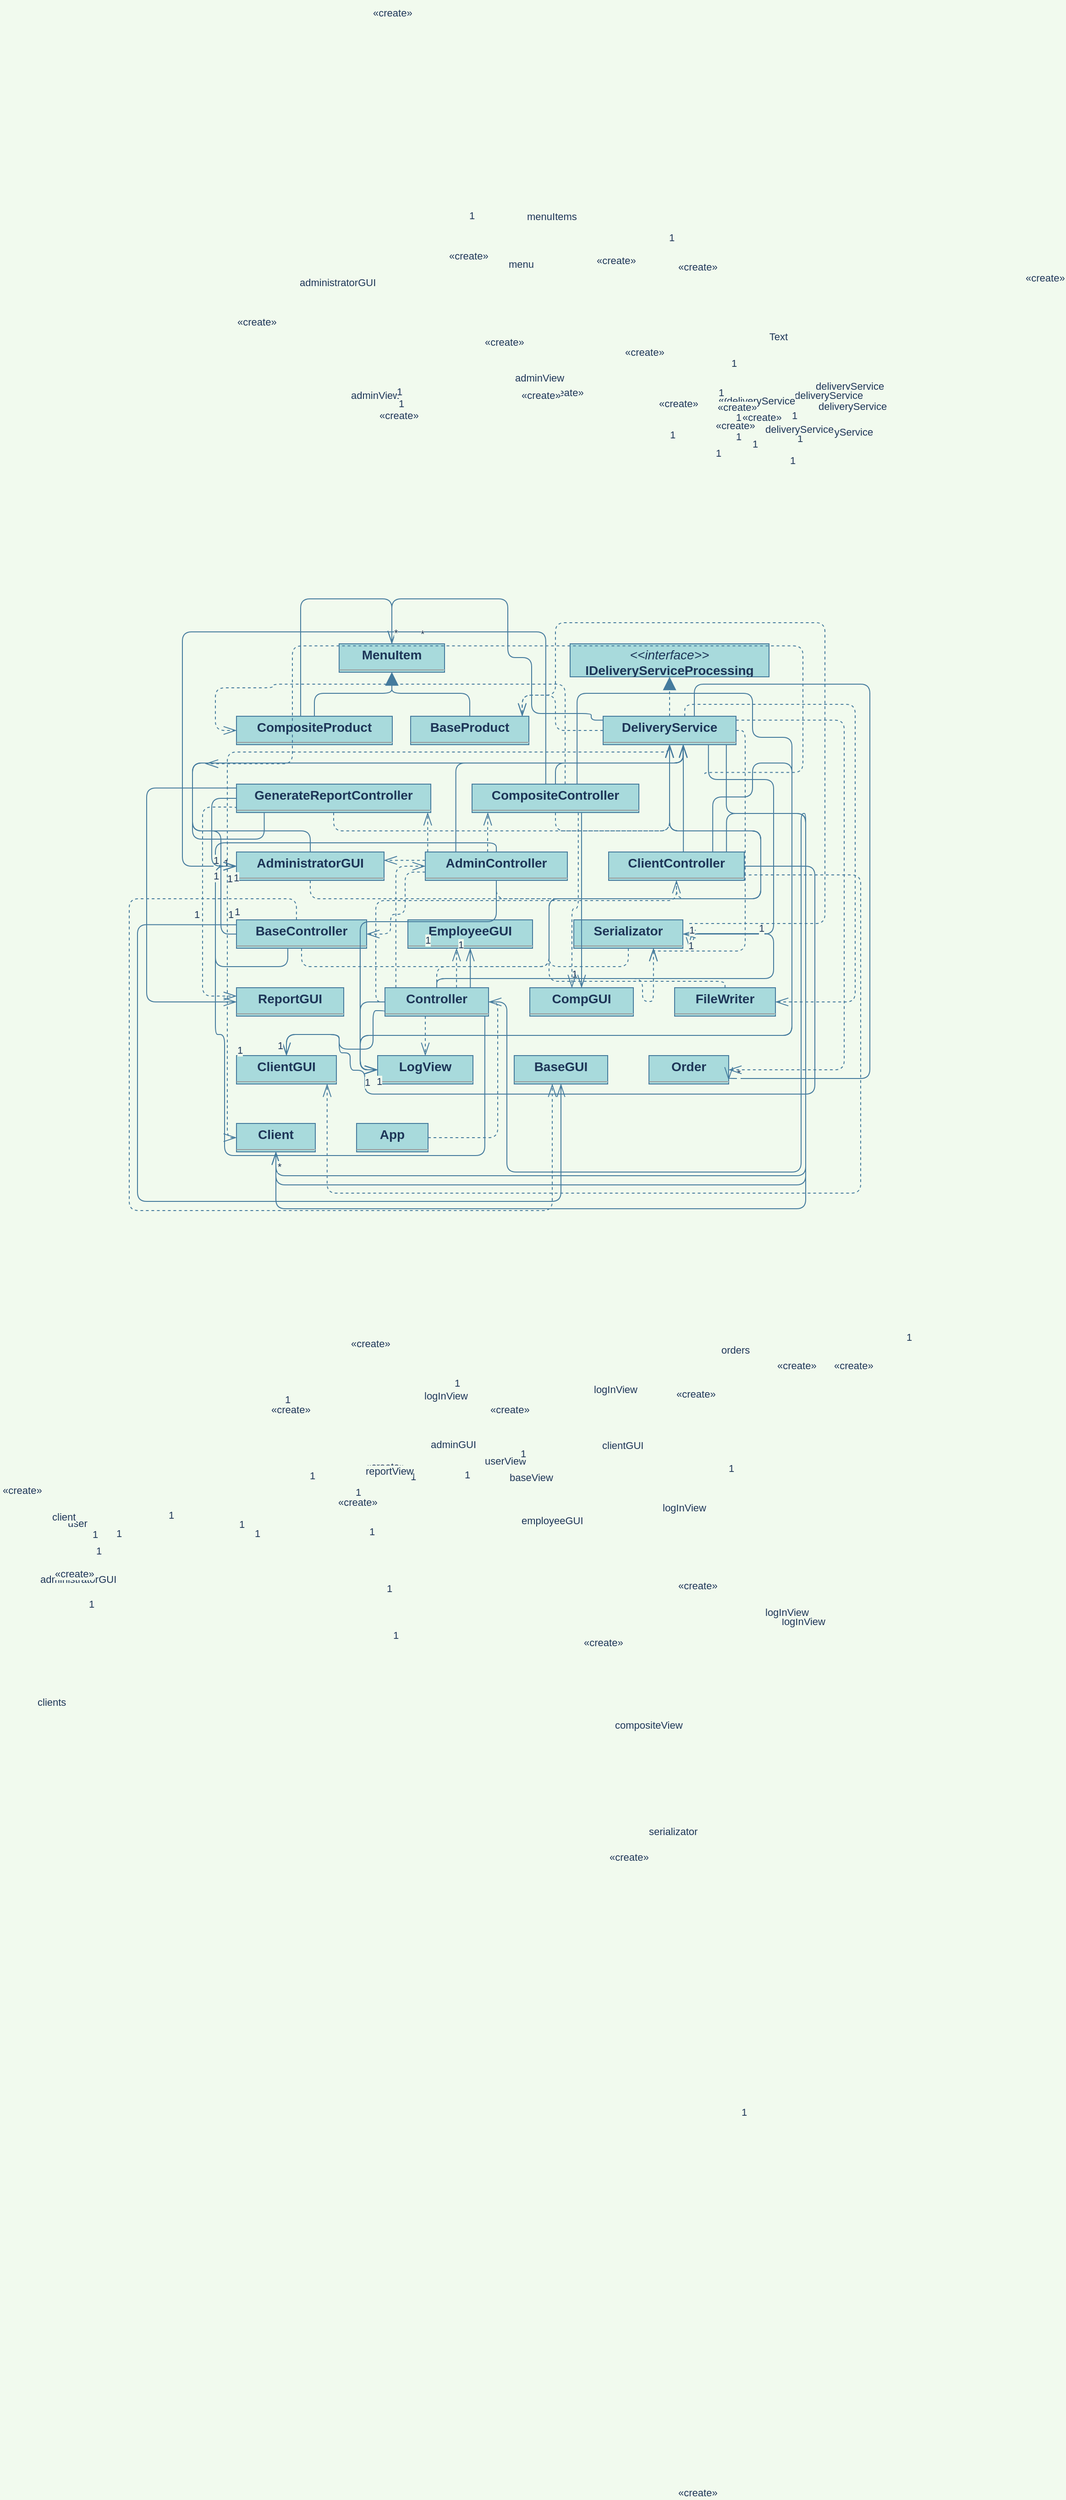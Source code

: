 <mxfile version="15.5.4" type="embed" pages="2"><diagram id="1U6RnKXcWw_qBMNXgfpt" name="Page-1"><mxGraphModel dx="1471" dy="1554" grid="0" gridSize="10" guides="1" tooltips="1" connect="1" arrows="1" fold="1" page="0" pageScale="1" pageWidth="850" pageHeight="1100" background="#F1FAEE" math="0" shadow="0"><root><mxCell id="0"/><mxCell id="1" parent="0"/><mxCell id="node7" value="&lt;p style=&quot;margin:0px;margin-top:4px;text-align:center;&quot;&gt;&lt;b&gt;AdminController&lt;/b&gt;&lt;/p&gt;&lt;hr size=&quot;1&quot;/&gt;" style="verticalAlign=top;align=left;overflow=fill;fontSize=14;fontFamily=Helvetica;html=1;rounded=0;shadow=0;comic=0;labelBackgroundColor=none;strokeWidth=1;fillColor=#A8DADC;strokeColor=#457B9D;fontColor=#1D3557;" parent="1" vertex="1"><mxGeometry x="97" y="212" width="155" height="31" as="geometry"/></mxCell><mxCell id="node17" value="&lt;p style=&quot;margin:0px;margin-top:4px;text-align:center;&quot;&gt;&lt;b&gt;AdministratorGUI&lt;/b&gt;&lt;/p&gt;&lt;hr size=&quot;1&quot;/&gt;" style="verticalAlign=top;align=left;overflow=fill;fontSize=14;fontFamily=Helvetica;html=1;rounded=0;shadow=0;comic=0;labelBackgroundColor=none;strokeWidth=1;fillColor=#A8DADC;strokeColor=#457B9D;fontColor=#1D3557;" parent="1" vertex="1"><mxGeometry x="-109" y="212" width="161" height="31" as="geometry"/></mxCell><mxCell id="node10" value="&lt;p style=&quot;margin:0px;margin-top:4px;text-align:center;&quot;&gt;&lt;b&gt;App&lt;/b&gt;&lt;/p&gt;&lt;hr size=&quot;1&quot;/&gt;" style="verticalAlign=top;align=left;overflow=fill;fontSize=14;fontFamily=Helvetica;html=1;rounded=0;shadow=0;comic=0;labelBackgroundColor=none;strokeWidth=1;fillColor=#A8DADC;strokeColor=#457B9D;fontColor=#1D3557;" parent="1" vertex="1"><mxGeometry x="22" y="508" width="78" height="31" as="geometry"/></mxCell><mxCell id="node21" value="&lt;p style=&quot;margin:0px;margin-top:4px;text-align:center;&quot;&gt;&lt;b&gt;BaseController&lt;/b&gt;&lt;/p&gt;&lt;hr size=&quot;1&quot;/&gt;" style="verticalAlign=top;align=left;overflow=fill;fontSize=14;fontFamily=Helvetica;html=1;rounded=0;shadow=0;comic=0;labelBackgroundColor=none;strokeWidth=1;fillColor=#A8DADC;strokeColor=#457B9D;fontColor=#1D3557;" parent="1" vertex="1"><mxGeometry x="-109" y="286" width="142" height="31" as="geometry"/></mxCell><mxCell id="node2" value="&lt;p style=&quot;margin:0px;margin-top:4px;text-align:center;&quot;&gt;&lt;b&gt;BaseGUI&lt;/b&gt;&lt;/p&gt;&lt;hr size=&quot;1&quot;/&gt;" style="verticalAlign=top;align=left;overflow=fill;fontSize=14;fontFamily=Helvetica;html=1;rounded=0;shadow=0;comic=0;labelBackgroundColor=none;strokeWidth=1;fillColor=#A8DADC;strokeColor=#457B9D;fontColor=#1D3557;" parent="1" vertex="1"><mxGeometry x="194" y="434" width="102" height="31" as="geometry"/></mxCell><mxCell id="node22" value="&lt;p style=&quot;margin:0px;margin-top:4px;text-align:center;&quot;&gt;&lt;b&gt;BaseProduct&lt;/b&gt;&lt;/p&gt;&lt;hr size=&quot;1&quot;/&gt;" style="verticalAlign=top;align=left;overflow=fill;fontSize=14;fontFamily=Helvetica;html=1;rounded=0;shadow=0;comic=0;labelBackgroundColor=none;strokeWidth=1;fillColor=#A8DADC;strokeColor=#457B9D;fontColor=#1D3557;" parent="1" vertex="1"><mxGeometry x="81" y="64" width="129" height="31" as="geometry"/></mxCell><mxCell id="node0" value="&lt;p style=&quot;margin:0px;margin-top:4px;text-align:center;&quot;&gt;&lt;b&gt;Client&lt;/b&gt;&lt;/p&gt;&lt;hr size=&quot;1&quot;/&gt;" style="verticalAlign=top;align=left;overflow=fill;fontSize=14;fontFamily=Helvetica;html=1;rounded=0;shadow=0;comic=0;labelBackgroundColor=none;strokeWidth=1;fillColor=#A8DADC;strokeColor=#457B9D;fontColor=#1D3557;" parent="1" vertex="1"><mxGeometry x="-109" y="508" width="86" height="31" as="geometry"/></mxCell><mxCell id="node11" value="&lt;p style=&quot;margin:0px;margin-top:4px;text-align:center;&quot;&gt;&lt;b&gt;ClientController&lt;/b&gt;&lt;/p&gt;&lt;hr size=&quot;1&quot;/&gt;" style="verticalAlign=top;align=left;overflow=fill;fontSize=14;fontFamily=Helvetica;html=1;rounded=0;shadow=0;comic=0;labelBackgroundColor=none;strokeWidth=1;fillColor=#A8DADC;strokeColor=#457B9D;fontColor=#1D3557;" parent="1" vertex="1"><mxGeometry x="297" y="212" width="148" height="31" as="geometry"/></mxCell><mxCell id="node15" value="&lt;p style=&quot;margin:0px;margin-top:4px;text-align:center;&quot;&gt;&lt;b&gt;ClientGUI&lt;/b&gt;&lt;/p&gt;&lt;hr size=&quot;1&quot;/&gt;" style="verticalAlign=top;align=left;overflow=fill;fontSize=14;fontFamily=Helvetica;html=1;rounded=0;shadow=0;comic=0;labelBackgroundColor=none;strokeWidth=1;fillColor=#A8DADC;strokeColor=#457B9D;fontColor=#1D3557;" parent="1" vertex="1"><mxGeometry x="-109" y="434" width="109" height="31" as="geometry"/></mxCell><mxCell id="node18" value="&lt;p style=&quot;margin:0px;margin-top:4px;text-align:center;&quot;&gt;&lt;b&gt;CompGUI&lt;/b&gt;&lt;/p&gt;&lt;hr size=&quot;1&quot;/&gt;" style="verticalAlign=top;align=left;overflow=fill;fontSize=14;fontFamily=Helvetica;html=1;rounded=0;shadow=0;comic=0;labelBackgroundColor=none;strokeWidth=1;fillColor=#A8DADC;strokeColor=#457B9D;fontColor=#1D3557;" parent="1" vertex="1"><mxGeometry x="211" y="360" width="113" height="31" as="geometry"/></mxCell><mxCell id="node8" value="&lt;p style=&quot;margin:0px;margin-top:4px;text-align:center;&quot;&gt;&lt;b&gt;CompositeController&lt;/b&gt;&lt;/p&gt;&lt;hr size=&quot;1&quot;/&gt;" style="verticalAlign=top;align=left;overflow=fill;fontSize=14;fontFamily=Helvetica;html=1;rounded=0;shadow=0;comic=0;labelBackgroundColor=none;strokeWidth=1;fillColor=#A8DADC;strokeColor=#457B9D;fontColor=#1D3557;" parent="1" vertex="1"><mxGeometry x="148" y="138" width="182" height="31" as="geometry"/></mxCell><mxCell id="node20" value="&lt;p style=&quot;margin:0px;margin-top:4px;text-align:center;&quot;&gt;&lt;b&gt;CompositeProduct&lt;/b&gt;&lt;/p&gt;&lt;hr size=&quot;1&quot;/&gt;" style="verticalAlign=top;align=left;overflow=fill;fontSize=14;fontFamily=Helvetica;html=1;rounded=0;shadow=0;comic=0;labelBackgroundColor=none;strokeWidth=1;fillColor=#A8DADC;strokeColor=#457B9D;fontColor=#1D3557;" parent="1" vertex="1"><mxGeometry x="-109" y="64" width="170" height="31" as="geometry"/></mxCell><mxCell id="node3" value="&lt;p style=&quot;margin:0px;margin-top:4px;text-align:center;&quot;&gt;&lt;b&gt;Controller&lt;/b&gt;&lt;/p&gt;&lt;hr size=&quot;1&quot;/&gt;" style="verticalAlign=top;align=left;overflow=fill;fontSize=14;fontFamily=Helvetica;html=1;rounded=0;shadow=0;comic=0;labelBackgroundColor=none;strokeWidth=1;fillColor=#A8DADC;strokeColor=#457B9D;fontColor=#1D3557;" parent="1" vertex="1"><mxGeometry x="53" y="360" width="113" height="31" as="geometry"/></mxCell><mxCell id="node5" value="&lt;p style=&quot;margin:0px;margin-top:4px;text-align:center;&quot;&gt;&lt;b&gt;DeliveryService&lt;/b&gt;&lt;/p&gt;&lt;hr size=&quot;1&quot;/&gt;" style="verticalAlign=top;align=left;overflow=fill;fontSize=14;fontFamily=Helvetica;html=1;rounded=0;shadow=0;comic=0;labelBackgroundColor=none;strokeWidth=1;fillColor=#A8DADC;strokeColor=#457B9D;fontColor=#1D3557;" parent="1" vertex="1"><mxGeometry x="291" y="64" width="145" height="31" as="geometry"/></mxCell><mxCell id="node9" value="&lt;p style=&quot;margin:0px;margin-top:4px;text-align:center;&quot;&gt;&lt;b&gt;EmployeeGUI&lt;/b&gt;&lt;/p&gt;&lt;hr size=&quot;1&quot;/&gt;" style="verticalAlign=top;align=left;overflow=fill;fontSize=14;fontFamily=Helvetica;html=1;rounded=0;shadow=0;comic=0;labelBackgroundColor=none;strokeWidth=1;fillColor=#A8DADC;strokeColor=#457B9D;fontColor=#1D3557;" parent="1" vertex="1"><mxGeometry x="78" y="286" width="136" height="31" as="geometry"/></mxCell><mxCell id="node1" value="&lt;p style=&quot;margin:0px;margin-top:4px;text-align:center;&quot;&gt;&lt;b&gt;FileWriter&lt;/b&gt;&lt;/p&gt;&lt;hr size=&quot;1&quot;/&gt;" style="verticalAlign=top;align=left;overflow=fill;fontSize=14;fontFamily=Helvetica;html=1;rounded=0;shadow=0;comic=0;labelBackgroundColor=none;strokeWidth=1;fillColor=#A8DADC;strokeColor=#457B9D;fontColor=#1D3557;" parent="1" vertex="1"><mxGeometry x="369" y="360" width="110" height="31" as="geometry"/></mxCell><mxCell id="node6" value="&lt;p style=&quot;margin:0px;margin-top:4px;text-align:center;&quot;&gt;&lt;b&gt;GenerateReportController&lt;/b&gt;&lt;/p&gt;&lt;hr size=&quot;1&quot;/&gt;" style="verticalAlign=top;align=left;overflow=fill;fontSize=14;fontFamily=Helvetica;html=1;rounded=0;shadow=0;comic=0;labelBackgroundColor=none;strokeWidth=1;fillColor=#A8DADC;strokeColor=#457B9D;fontColor=#1D3557;" parent="1" vertex="1"><mxGeometry x="-109" y="138" width="212" height="31" as="geometry"/></mxCell><mxCell id="node12" value="&lt;p style=&quot;margin:0px;margin-top:4px;text-align:center;&quot;&gt;&lt;i&gt;&amp;lt;&amp;lt;interface&amp;gt;&amp;gt;&lt;/i&gt;&lt;br/&gt;&lt;b&gt;IDeliveryServiceProcessing&lt;/b&gt;&lt;/p&gt;&lt;hr size=&quot;1&quot;/&gt;" style="verticalAlign=top;align=left;overflow=fill;fontSize=14;fontFamily=Helvetica;html=1;rounded=0;shadow=0;comic=0;labelBackgroundColor=none;strokeWidth=1;fillColor=#A8DADC;strokeColor=#457B9D;fontColor=#1D3557;" parent="1" vertex="1"><mxGeometry x="255" y="-15" width="217" height="36" as="geometry"/></mxCell><mxCell id="node16" value="&lt;p style=&quot;margin:0px;margin-top:4px;text-align:center;&quot;&gt;&lt;b&gt;LogView&lt;/b&gt;&lt;/p&gt;&lt;hr size=&quot;1&quot;/&gt;" style="verticalAlign=top;align=left;overflow=fill;fontSize=14;fontFamily=Helvetica;html=1;rounded=0;shadow=0;comic=0;labelBackgroundColor=none;strokeWidth=1;fillColor=#A8DADC;strokeColor=#457B9D;fontColor=#1D3557;" parent="1" vertex="1"><mxGeometry x="45" y="434" width="104" height="31" as="geometry"/></mxCell><mxCell id="node19" value="&lt;p style=&quot;margin:0px;margin-top:4px;text-align:center;&quot;&gt;&lt;b&gt;MenuItem&lt;/b&gt;&lt;/p&gt;&lt;hr size=&quot;1&quot;/&gt;" style="verticalAlign=top;align=left;overflow=fill;fontSize=14;fontFamily=Helvetica;html=1;rounded=0;shadow=0;comic=0;labelBackgroundColor=none;strokeWidth=1;fillColor=#A8DADC;strokeColor=#457B9D;fontColor=#1D3557;" parent="1" vertex="1"><mxGeometry x="3" y="-15" width="115" height="31" as="geometry"/></mxCell><mxCell id="node14" value="&lt;p style=&quot;margin:0px;margin-top:4px;text-align:center;&quot;&gt;&lt;b&gt;Order&lt;/b&gt;&lt;/p&gt;&lt;hr size=&quot;1&quot;/&gt;" style="verticalAlign=top;align=left;overflow=fill;fontSize=14;fontFamily=Helvetica;html=1;rounded=0;shadow=0;comic=0;labelBackgroundColor=none;strokeWidth=1;fillColor=#A8DADC;strokeColor=#457B9D;fontColor=#1D3557;" parent="1" vertex="1"><mxGeometry x="341" y="434" width="87" height="31" as="geometry"/></mxCell><mxCell id="node13" value="&lt;p style=&quot;margin:0px;margin-top:4px;text-align:center;&quot;&gt;&lt;b&gt;ReportGUI&lt;/b&gt;&lt;/p&gt;&lt;hr size=&quot;1&quot;/&gt;" style="verticalAlign=top;align=left;overflow=fill;fontSize=14;fontFamily=Helvetica;html=1;rounded=0;shadow=0;comic=0;labelBackgroundColor=none;strokeWidth=1;fillColor=#A8DADC;strokeColor=#457B9D;fontColor=#1D3557;" parent="1" vertex="1"><mxGeometry x="-109" y="360" width="117" height="31" as="geometry"/></mxCell><mxCell id="node4" value="&lt;p style=&quot;margin:0px;margin-top:4px;text-align:center;&quot;&gt;&lt;b&gt;Serializator&lt;/b&gt;&lt;/p&gt;&lt;hr size=&quot;1&quot;/&gt;" style="verticalAlign=top;align=left;overflow=fill;fontSize=14;fontFamily=Helvetica;html=1;rounded=0;shadow=0;comic=0;labelBackgroundColor=none;strokeWidth=1;fillColor=#A8DADC;strokeColor=#457B9D;fontColor=#1D3557;" parent="1" vertex="1"><mxGeometry x="259" y="286" width="119" height="31" as="geometry"/></mxCell><mxCell id="edge21" value="" style="html=1;rounded=1;edgeStyle=orthogonalEdgeStyle;dashed=1;startArrow=none;endArrow=openThin;endSize=12;strokeColor=#457B9D;exitX=0.000;exitY=0.293;exitDx=0;exitDy=0;entryX=1.000;entryY=0.293;entryDx=0;entryDy=0;labelBackgroundColor=#F1FAEE;fontColor=#1D3557;" parent="1" source="node7" target="node17" edge="1"><mxGeometry width="50" height="50" relative="1" as="geometry"><Array as="points"/></mxGeometry></mxCell><mxCell id="label128" value="«create»" style="edgeLabel;resizable=0;html=1;align=left;verticalAlign=top;strokeColor=#457B9D;labelBackgroundColor=#F1FAEE;fontColor=#1D3557;" parent="edge21" vertex="1" connectable="0"><mxGeometry x="225" y="-302" as="geometry"/></mxCell><mxCell id="edge61" value="" style="html=1;rounded=1;edgeStyle=orthogonalEdgeStyle;dashed=0;startArrow=diamondThinstartSize=12;endArrow=openThin;endSize=12;strokeColor=#457B9D;exitX=0.500;exitY=0.001;exitDx=0;exitDy=0;entryX=0.000;entryY=0.500;entryDx=0;entryDy=0;labelBackgroundColor=#F1FAEE;fontColor=#1D3557;" parent="1" source="node7" target="node17" edge="1"><mxGeometry width="50" height="50" relative="1" as="geometry"><Array as="points"><mxPoint x="175" y="202"/><mxPoint x="-132" y="202"/><mxPoint x="-132" y="227"/></Array></mxGeometry></mxCell><mxCell id="label366" value="1" style="edgeLabel;resizable=0;html=1;align=left;verticalAlign=top;strokeColor=#457B9D;labelBackgroundColor=#F1FAEE;fontColor=#1D3557;" parent="edge61" vertex="1" connectable="0"><mxGeometry x="-114" y="227" as="geometry"/></mxCell><mxCell id="label370" value="1" style="edgeLabel;resizable=0;html=1;align=left;verticalAlign=top;strokeColor=#457B9D;labelBackgroundColor=#F1FAEE;fontColor=#1D3557;" parent="edge61" vertex="1" connectable="0"><mxGeometry x="-120" y="267" as="geometry"/></mxCell><mxCell id="label371" value="adminView" style="edgeLabel;resizable=0;html=1;align=left;verticalAlign=top;strokeColor=#457B9D;labelBackgroundColor=#F1FAEE;fontColor=#1D3557;" parent="edge61" vertex="1" connectable="0"><mxGeometry x="14" y="-299" as="geometry"/></mxCell><mxCell id="edge37" value="" style="html=1;rounded=1;edgeStyle=orthogonalEdgeStyle;dashed=1;startArrow=none;endArrow=openThin;endSize=12;strokeColor=#457B9D;exitX=0.000;exitY=0.707;exitDx=0;exitDy=0;entryX=1.000;entryY=0.500;entryDx=0;entryDy=0;labelBackgroundColor=#F1FAEE;fontColor=#1D3557;" parent="1" source="node7" target="node21" edge="1"><mxGeometry width="50" height="50" relative="1" as="geometry"><Array as="points"><mxPoint x="75" y="233"/><mxPoint x="75" y="280"/><mxPoint x="59" y="280"/><mxPoint x="59" y="301"/></Array></mxGeometry></mxCell><mxCell id="label224" value="«create»" style="edgeLabel;resizable=0;html=1;align=left;verticalAlign=top;strokeColor=#457B9D;labelBackgroundColor=#F1FAEE;fontColor=#1D3557;" parent="edge37" vertex="1" connectable="0"><mxGeometry x="14" y="735" as="geometry"/></mxCell><mxCell id="edge33" value="" style="html=1;rounded=1;edgeStyle=orthogonalEdgeStyle;dashed=1;startArrow=none;endArrow=openThin;endSize=12;strokeColor=#457B9D;exitX=0.439;exitY=0.002;exitDx=0;exitDy=0;entryX=0.093;entryY=1.002;entryDx=0;entryDy=0;labelBackgroundColor=#F1FAEE;fontColor=#1D3557;" parent="1" source="node7" target="node8" edge="1"><mxGeometry width="50" height="50" relative="1" as="geometry"><Array as="points"/></mxGeometry></mxCell><mxCell id="label200" value="«create»" style="edgeLabel;resizable=0;html=1;align=left;verticalAlign=top;strokeColor=#457B9D;labelBackgroundColor=#F1FAEE;fontColor=#1D3557;" parent="edge33" vertex="1" connectable="0"><mxGeometry x="350" y="-290" as="geometry"/></mxCell><mxCell id="edge23" value="" style="html=1;rounded=1;edgeStyle=orthogonalEdgeStyle;dashed=1;startArrow=none;endArrow=openThin;endSize=12;strokeColor=#457B9D;exitX=0.500;exitY=1.001;exitDx=0;exitDy=0;entryX=0.500;entryY=1.002;entryDx=0;entryDy=0;labelBackgroundColor=#F1FAEE;fontColor=#1D3557;" parent="1" source="node7" target="node5" edge="1"><mxGeometry width="50" height="50" relative="1" as="geometry"><Array as="points"><mxPoint x="175" y="263"/><mxPoint x="463" y="263"/><mxPoint x="463" y="189"/><mxPoint x="364" y="189"/></Array></mxGeometry></mxCell><mxCell id="label140" value="«create»" style="edgeLabel;resizable=0;html=1;align=left;verticalAlign=top;strokeColor=#457B9D;labelBackgroundColor=#F1FAEE;fontColor=#1D3557;" parent="edge23" vertex="1" connectable="0"><mxGeometry x="282" y="-446" as="geometry"/></mxCell><mxCell id="edge47" value="" style="html=1;rounded=1;edgeStyle=orthogonalEdgeStyle;dashed=0;startArrow=diamondThinstartSize=12;endArrow=openThin;endSize=12;strokeColor=#457B9D;exitX=0.216;exitY=0.002;exitDx=0;exitDy=0;entryX=0.603;entryY=1.001;entryDx=0;entryDy=0;labelBackgroundColor=#F1FAEE;fontColor=#1D3557;" parent="1" source="node7" target="node5" edge="1"><mxGeometry width="50" height="50" relative="1" as="geometry"><Array as="points"><mxPoint x="131" y="115"/><mxPoint x="379" y="115"/></Array></mxGeometry></mxCell><mxCell id="label282" value="1" style="edgeLabel;resizable=0;html=1;align=left;verticalAlign=top;strokeColor=#457B9D;labelBackgroundColor=#F1FAEE;fontColor=#1D3557;" parent="edge47" vertex="1" connectable="0"><mxGeometry x="467" y="-290" as="geometry"/></mxCell><mxCell id="label286" value="1" style="edgeLabel;resizable=0;html=1;align=left;verticalAlign=top;strokeColor=#457B9D;labelBackgroundColor=#F1FAEE;fontColor=#1D3557;" parent="edge47" vertex="1" connectable="0"><mxGeometry x="412" y="-236" as="geometry"/></mxCell><mxCell id="label287" value="deliveryService" style="edgeLabel;resizable=0;html=1;align=left;verticalAlign=top;strokeColor=#457B9D;labelBackgroundColor=#F1FAEE;fontColor=#1D3557;" parent="edge47" vertex="1" connectable="0"><mxGeometry x="524" y="-287" as="geometry"/></mxCell><mxCell id="edge30" value="" style="html=1;rounded=1;edgeStyle=orthogonalEdgeStyle;dashed=1;startArrow=none;endArrow=openThin;endSize=12;strokeColor=#457B9D;exitX=0.019;exitY=0.002;exitDx=0;exitDy=0;entryX=0.986;entryY=1.002;entryDx=0;entryDy=0;labelBackgroundColor=#F1FAEE;fontColor=#1D3557;" parent="1" source="node7" target="node6" edge="1"><mxGeometry width="50" height="50" relative="1" as="geometry"><Array as="points"/></mxGeometry></mxCell><mxCell id="label182" value="«create»" style="edgeLabel;resizable=0;html=1;align=left;verticalAlign=top;strokeColor=#457B9D;labelBackgroundColor=#F1FAEE;fontColor=#1D3557;" parent="edge30" vertex="1" connectable="0"><mxGeometry x="200" y="-299" as="geometry"/></mxCell><mxCell id="edge51" value="" style="html=1;rounded=1;edgeStyle=orthogonalEdgeStyle;dashed=0;startArrow=diamondThinstartSize=12;endArrow=openThin;endSize=12;strokeColor=#457B9D;exitX=0.500;exitY=1.001;exitDx=0;exitDy=0;entryX=0.000;entryY=0.500;entryDx=0;entryDy=0;labelBackgroundColor=#F1FAEE;fontColor=#1D3557;" parent="1" source="node7" target="node16" edge="1"><mxGeometry width="50" height="50" relative="1" as="geometry"><Array as="points"><mxPoint x="175" y="288"/><mxPoint x="26" y="288"/><mxPoint x="26" y="449"/></Array></mxGeometry></mxCell><mxCell id="label306" value="1" style="edgeLabel;resizable=0;html=1;align=left;verticalAlign=top;strokeColor=#457B9D;labelBackgroundColor=#F1FAEE;fontColor=#1D3557;" parent="edge51" vertex="1" connectable="0"><mxGeometry x="138" y="878" as="geometry"/></mxCell><mxCell id="label310" value="1" style="edgeLabel;resizable=0;html=1;align=left;verticalAlign=top;strokeColor=#457B9D;labelBackgroundColor=#F1FAEE;fontColor=#1D3557;" parent="edge51" vertex="1" connectable="0"><mxGeometry x="28" y="449" as="geometry"/></mxCell><mxCell id="label311" value="logInView" style="edgeLabel;resizable=0;html=1;align=left;verticalAlign=top;strokeColor=#457B9D;labelBackgroundColor=#F1FAEE;fontColor=#1D3557;" parent="edge51" vertex="1" connectable="0"><mxGeometry x="94" y="792" as="geometry"/></mxCell><mxCell id="edge19" value="" style="html=1;rounded=1;edgeStyle=orthogonalEdgeStyle;dashed=1;startArrow=none;endArrow=openThin;endSize=12;strokeColor=#457B9D;exitX=0.500;exitY=1.001;exitDx=0;exitDy=0;entryX=0.500;entryY=1.002;entryDx=0;entryDy=0;labelBackgroundColor=#F1FAEE;fontColor=#1D3557;" parent="1" source="node17" target="node5" edge="1"><mxGeometry width="50" height="50" relative="1" as="geometry"><Array as="points"><mxPoint x="-28" y="263"/><mxPoint x="463" y="263"/><mxPoint x="463" y="189"/><mxPoint x="364" y="189"/></Array></mxGeometry></mxCell><mxCell id="label116" value="«create»" style="edgeLabel;resizable=0;html=1;align=left;verticalAlign=top;strokeColor=#457B9D;labelBackgroundColor=#F1FAEE;fontColor=#1D3557;" parent="edge19" vertex="1" connectable="0"><mxGeometry x="415" y="-294" as="geometry"/></mxCell><mxCell id="edge49" value="" style="html=1;rounded=1;edgeStyle=orthogonalEdgeStyle;dashed=0;startArrow=diamondThinstartSize=12;endArrow=openThin;endSize=12;strokeColor=#457B9D;exitX=0.500;exitY=0.002;exitDx=0;exitDy=0;entryX=0.603;entryY=1.001;entryDx=0;entryDy=0;labelBackgroundColor=#F1FAEE;fontColor=#1D3557;" parent="1" source="node17" target="node5" edge="1"><mxGeometry width="50" height="50" relative="1" as="geometry"><Array as="points"><mxPoint x="-28" y="189"/><mxPoint x="-157" y="189"/><mxPoint x="-157" y="115"/><mxPoint x="379" y="115"/></Array></mxGeometry></mxCell><mxCell id="label294" value="1" style="edgeLabel;resizable=0;html=1;align=left;verticalAlign=top;strokeColor=#457B9D;labelBackgroundColor=#F1FAEE;fontColor=#1D3557;" parent="edge49" vertex="1" connectable="0"><mxGeometry x="501" y="-252" as="geometry"/></mxCell><mxCell id="label298" value="1" style="edgeLabel;resizable=0;html=1;align=left;verticalAlign=top;strokeColor=#457B9D;labelBackgroundColor=#F1FAEE;fontColor=#1D3557;" parent="edge49" vertex="1" connectable="0"><mxGeometry x="415" y="-302" as="geometry"/></mxCell><mxCell id="label299" value="deliveryService" style="edgeLabel;resizable=0;html=1;align=left;verticalAlign=top;strokeColor=#457B9D;labelBackgroundColor=#F1FAEE;fontColor=#1D3557;" parent="edge49" vertex="1" connectable="0"><mxGeometry x="521" y="-309" as="geometry"/></mxCell><mxCell id="edge29" value="" style="html=1;rounded=1;edgeStyle=orthogonalEdgeStyle;dashed=1;startArrow=none;endArrow=openThin;endSize=12;strokeColor=#457B9D;exitX=1.000;exitY=0.500;exitDx=0;exitDy=0;entryX=1.000;entryY=0.500;entryDx=0;entryDy=0;labelBackgroundColor=#F1FAEE;fontColor=#1D3557;" parent="1" source="node10" target="node3" edge="1"><mxGeometry width="50" height="50" relative="1" as="geometry"><Array as="points"><mxPoint x="176" y="523"/><mxPoint x="176" y="375"/></Array></mxGeometry></mxCell><mxCell id="label176" value="«create»" style="edgeLabel;resizable=0;html=1;align=left;verticalAlign=top;strokeColor=#457B9D;labelBackgroundColor=#F1FAEE;fontColor=#1D3557;" parent="edge29" vertex="1" connectable="0"><mxGeometry x="166" y="807" as="geometry"/></mxCell><mxCell id="edge24" value="" style="html=1;rounded=1;edgeStyle=orthogonalEdgeStyle;dashed=0;startArrow=diamondThinstartSize=12;endArrow=openThin;endSize=12;strokeColor=#457B9D;exitX=0.394;exitY=1.001;exitDx=0;exitDy=0;entryX=0.000;entryY=0.500;entryDx=0;entryDy=0;labelBackgroundColor=#F1FAEE;fontColor=#1D3557;" parent="1" source="node21" target="node17" edge="1"><mxGeometry width="50" height="50" relative="1" as="geometry"><Array as="points"><mxPoint x="-53" y="337"/><mxPoint x="-132" y="337"/><mxPoint x="-132" y="227"/></Array></mxGeometry></mxCell><mxCell id="label144" value="1" style="edgeLabel;resizable=0;html=1;align=left;verticalAlign=top;strokeColor=#457B9D;labelBackgroundColor=#F1FAEE;fontColor=#1D3557;" parent="edge24" vertex="1" connectable="0"><mxGeometry x="66" y="-290" as="geometry"/></mxCell><mxCell id="label148" value="1" style="edgeLabel;resizable=0;html=1;align=left;verticalAlign=top;strokeColor=#457B9D;labelBackgroundColor=#F1FAEE;fontColor=#1D3557;" parent="edge24" vertex="1" connectable="0"><mxGeometry x="-125" y="211" as="geometry"/></mxCell><mxCell id="label149" value="administratorGUI" style="edgeLabel;resizable=0;html=1;align=left;verticalAlign=top;strokeColor=#457B9D;fontColor=#1D3557;labelBackgroundColor=#F1FAEE;" parent="edge24" vertex="1" connectable="0"><mxGeometry x="-325" y="992" as="geometry"/></mxCell><mxCell id="edge18" value="" style="html=1;rounded=1;edgeStyle=orthogonalEdgeStyle;dashed=1;startArrow=none;endArrow=openThin;endSize=12;strokeColor=#457B9D;exitX=0.461;exitY=0.002;exitDx=0;exitDy=0;entryX=0.407;entryY=1.001;entryDx=0;entryDy=0;labelBackgroundColor=#F1FAEE;fontColor=#1D3557;" parent="1" source="node21" target="node2" edge="1"><mxGeometry width="50" height="50" relative="1" as="geometry"><Array as="points"><mxPoint x="-43" y="263"/><mxPoint x="-226" y="263"/><mxPoint x="-226" y="603"/><mxPoint x="236" y="603"/></Array></mxGeometry></mxCell><mxCell id="label110" value="«create»" style="edgeLabel;resizable=0;html=1;align=left;verticalAlign=top;strokeColor=#457B9D;labelBackgroundColor=#F1FAEE;fontColor=#1D3557;" parent="edge18" vertex="1" connectable="0"><mxGeometry x="-309" y="986" as="geometry"/></mxCell><mxCell id="edge60" value="" style="html=1;rounded=1;edgeStyle=orthogonalEdgeStyle;dashed=0;startArrow=diamondThinstartSize=12;endArrow=openThin;endSize=12;strokeColor=#457B9D;exitX=0.000;exitY=0.172;exitDx=0;exitDy=0;entryX=0.500;entryY=1.001;entryDx=0;entryDy=0;labelBackgroundColor=#F1FAEE;fontColor=#1D3557;" parent="1" source="node21" target="node2" edge="1"><mxGeometry width="50" height="50" relative="1" as="geometry"><Array as="points"><mxPoint x="-217" y="291"/><mxPoint x="-217" y="593"/><mxPoint x="245" y="593"/></Array></mxGeometry></mxCell><mxCell id="label360" value="1" style="edgeLabel;resizable=0;html=1;align=left;verticalAlign=top;strokeColor=#457B9D;labelBackgroundColor=#F1FAEE;fontColor=#1D3557;" parent="edge60" vertex="1" connectable="0"><mxGeometry x="-268" y="943" as="geometry"/></mxCell><mxCell id="label364" value="1" style="edgeLabel;resizable=0;html=1;align=left;verticalAlign=top;strokeColor=#457B9D;labelBackgroundColor=#F1FAEE;fontColor=#1D3557;" parent="edge60" vertex="1" connectable="0"><mxGeometry x="388" y="767" as="geometry"><mxPoint x="38" y="104" as="offset"/></mxGeometry></mxCell><mxCell id="label365" value="baseView" style="edgeLabel;resizable=0;html=1;align=left;verticalAlign=top;strokeColor=#457B9D;labelBackgroundColor=#F1FAEE;fontColor=#1D3557;" parent="edge60" vertex="1" connectable="0"><mxGeometry x="187" y="881" as="geometry"/></mxCell><mxCell id="edge55" value="" style="html=1;rounded=1;edgeStyle=orthogonalEdgeStyle;dashed=1;startArrow=none;endArrow=openThin;endSize=12;strokeColor=#457B9D;exitX=0.500;exitY=1.001;exitDx=0;exitDy=0;entryX=0.500;entryY=1.002;entryDx=0;entryDy=0;labelBackgroundColor=#F1FAEE;fontColor=#1D3557;" parent="1" source="node21" target="node5" edge="1"><mxGeometry width="50" height="50" relative="1" as="geometry"><Array as="points"><mxPoint x="-38" y="337"/><mxPoint x="232" y="337"/><mxPoint x="232" y="263"/><mxPoint x="463" y="263"/><mxPoint x="463" y="189"/><mxPoint x="364" y="189"/></Array></mxGeometry></mxCell><mxCell id="label332" value="«create»" style="edgeLabel;resizable=0;html=1;align=left;verticalAlign=top;strokeColor=#457B9D;labelBackgroundColor=#F1FAEE;fontColor=#1D3557;" parent="edge55" vertex="1" connectable="0"><mxGeometry x="428" y="-293" as="geometry"/></mxCell><mxCell id="edge56" value="" style="html=1;rounded=1;edgeStyle=orthogonalEdgeStyle;dashed=0;startArrow=diamondThinstartSize=12;endArrow=openThin;endSize=12;strokeColor=#457B9D;exitX=0.000;exitY=0.500;exitDx=0;exitDy=0;entryX=0.603;entryY=1.001;entryDx=0;entryDy=0;labelBackgroundColor=#F1FAEE;fontColor=#1D3557;" parent="1" source="node21" target="node5" edge="1"><mxGeometry width="50" height="50" relative="1" as="geometry"><Array as="points"><mxPoint x="-126" y="301"/><mxPoint x="-126" y="189"/><mxPoint x="-157" y="189"/><mxPoint x="-157" y="115"/><mxPoint x="379" y="115"/></Array></mxGeometry></mxCell><mxCell id="label336" value="1" style="edgeLabel;resizable=0;html=1;align=left;verticalAlign=top;strokeColor=#457B9D;labelBackgroundColor=#F1FAEE;fontColor=#1D3557;" parent="edge56" vertex="1" connectable="0"><mxGeometry x="493" y="-228" as="geometry"/></mxCell><mxCell id="label340" value="1" style="edgeLabel;resizable=0;html=1;align=left;verticalAlign=top;strokeColor=#457B9D;labelBackgroundColor=#F1FAEE;fontColor=#1D3557;" parent="edge56" vertex="1" connectable="0"><mxGeometry x="429" y="-334" as="geometry"/></mxCell><mxCell id="label341" value="deliveryService" style="edgeLabel;resizable=0;html=1;align=left;verticalAlign=top;strokeColor=#457B9D;labelBackgroundColor=#F1FAEE;fontColor=#1D3557;" parent="edge56" vertex="1" connectable="0"><mxGeometry x="498" y="-299" as="geometry"/></mxCell><mxCell id="edge57" value="" style="html=1;rounded=1;edgeStyle=orthogonalEdgeStyle;dashed=0;startArrow=diamondThinstartSize=12;endArrow=openThin;endSize=12;strokeColor=#457B9D;exitX=0.951;exitY=1.001;exitDx=0;exitDy=0;entryX=0.000;entryY=0.500;entryDx=0;entryDy=0;labelBackgroundColor=#F1FAEE;fontColor=#1D3557;" parent="1" source="node21" target="node16" edge="1"><mxGeometry width="50" height="50" relative="1" as="geometry"><Array as="points"><mxPoint x="26" y="449"/></Array></mxGeometry></mxCell><mxCell id="label342" value="1" style="edgeLabel;resizable=0;html=1;align=left;verticalAlign=top;strokeColor=#457B9D;labelBackgroundColor=#F1FAEE;fontColor=#1D3557;" parent="edge57" vertex="1" connectable="0"><mxGeometry x="60" y="1053" as="geometry"/></mxCell><mxCell id="label346" value="1" style="edgeLabel;resizable=0;html=1;align=left;verticalAlign=top;strokeColor=#457B9D;labelBackgroundColor=#F1FAEE;fontColor=#1D3557;" parent="edge57" vertex="1" connectable="0"><mxGeometry x="53" y="1002" as="geometry"/></mxCell><mxCell id="label347" value="logInView" style="edgeLabel;resizable=0;html=1;align=left;verticalAlign=top;strokeColor=#457B9D;labelBackgroundColor=#F1FAEE;fontColor=#1D3557;" parent="edge57" vertex="1" connectable="0"><mxGeometry x="484" y="1038" as="geometry"/></mxCell><mxCell id="edge2" value="" style="html=1;rounded=1;edgeStyle=orthogonalEdgeStyle;dashed=0;startArrow=none;endArrow=block;endSize=12;strokeColor=#457B9D;exitX=0.500;exitY=0.002;exitDx=0;exitDy=0;entryX=0.500;entryY=1.002;entryDx=0;entryDy=0;labelBackgroundColor=#F1FAEE;fontColor=#1D3557;" parent="1" source="node22" target="node19" edge="1"><mxGeometry width="50" height="50" relative="1" as="geometry"><Array as="points"><mxPoint x="146" y="39"/><mxPoint x="61" y="39"/></Array></mxGeometry></mxCell><mxCell id="edge5" value="" style="html=1;rounded=1;edgeStyle=orthogonalEdgeStyle;dashed=0;startArrow=diamondThinstartSize=12;endArrow=openThin;endSize=12;strokeColor=#457B9D;exitX=0.868;exitY=0.001;exitDx=0;exitDy=0;entryX=0.500;entryY=1.001;entryDx=0;entryDy=0;labelBackgroundColor=#F1FAEE;fontColor=#1D3557;" parent="1" source="node11" target="node0" edge="1"><mxGeometry width="50" height="50" relative="1" as="geometry"><Array as="points"><mxPoint x="426" y="170"/><mxPoint x="512" y="170"/><mxPoint x="512" y="565"/><mxPoint x="-66" y="565"/></Array></mxGeometry></mxCell><mxCell id="label30" value="1" style="edgeLabel;resizable=0;html=1;align=left;verticalAlign=top;strokeColor=#457B9D;labelBackgroundColor=#F1FAEE;fontColor=#1D3557;" parent="edge5" vertex="1" connectable="0"><mxGeometry x="-264" y="961" as="geometry"/></mxCell><mxCell id="label34" value="1" style="edgeLabel;resizable=0;html=1;align=left;verticalAlign=top;strokeColor=#457B9D;labelBackgroundColor=#F1FAEE;fontColor=#1D3557;" parent="edge5" vertex="1" connectable="0"><mxGeometry x="-242" y="942" as="geometry"/></mxCell><mxCell id="label35" value="user" style="edgeLabel;resizable=0;html=1;align=left;verticalAlign=top;strokeColor=#457B9D;labelBackgroundColor=#F1FAEE;fontColor=#1D3557;" parent="edge5" vertex="1" connectable="0"><mxGeometry x="-295" y="931" as="geometry"/></mxCell><mxCell id="edge4" value="" style="html=1;rounded=1;edgeStyle=orthogonalEdgeStyle;dashed=0;startArrow=diamondThinstartSize=12;endArrow=openThin;endSize=12;strokeColor=#457B9D;exitX=1.000;exitY=0.500;exitDx=0;exitDy=0;entryX=0.500;entryY=0.002;entryDx=0;entryDy=0;labelBackgroundColor=#F1FAEE;fontColor=#1D3557;" parent="1" source="node11" target="node15" edge="1"><mxGeometry width="50" height="50" relative="1" as="geometry"><Array as="points"><mxPoint x="522" y="228"/><mxPoint x="522" y="476"/><mxPoint x="31" y="476"/><mxPoint x="31" y="450"/><mxPoint x="15" y="450"/><mxPoint x="15" y="431"/><mxPoint x="3" y="431"/><mxPoint x="3" y="411"/><mxPoint x="-54" y="411"/></Array></mxGeometry></mxCell><mxCell id="label24" value="1" style="edgeLabel;resizable=0;html=1;align=left;verticalAlign=top;strokeColor=#457B9D;labelBackgroundColor=#F1FAEE;fontColor=#1D3557;" parent="edge4" vertex="1" connectable="0"><mxGeometry x="127" y="778" as="geometry"/></mxCell><mxCell id="label28" value="1" style="edgeLabel;resizable=0;html=1;align=left;verticalAlign=top;strokeColor=#457B9D;labelBackgroundColor=#F1FAEE;fontColor=#1D3557;" parent="edge4" vertex="1" connectable="0"><mxGeometry x="-58" y="796" as="geometry"/></mxCell><mxCell id="label29" value="userView" style="edgeLabel;resizable=0;html=1;align=left;verticalAlign=top;strokeColor=#457B9D;labelBackgroundColor=#F1FAEE;fontColor=#1D3557;" parent="edge4" vertex="1" connectable="0"><mxGeometry x="160" y="863" as="geometry"/></mxCell><mxCell id="edge42" value="" style="html=1;rounded=1;edgeStyle=orthogonalEdgeStyle;dashed=1;startArrow=none;endArrow=openThin;endSize=12;strokeColor=#457B9D;exitX=1.000;exitY=0.862;exitDx=0;exitDy=0;entryX=0.908;entryY=1.001;entryDx=0;entryDy=0;labelBackgroundColor=#F1FAEE;fontColor=#1D3557;" parent="1" source="node11" target="node15" edge="1"><mxGeometry width="50" height="50" relative="1" as="geometry"><Array as="points"><mxPoint x="572" y="237"/><mxPoint x="572" y="584"/><mxPoint x="-10" y="584"/></Array></mxGeometry></mxCell><mxCell id="label254" value="«create»" style="edgeLabel;resizable=0;html=1;align=left;verticalAlign=top;strokeColor=#457B9D;labelBackgroundColor=#F1FAEE;fontColor=#1D3557;" parent="edge42" vertex="1" connectable="0"><mxGeometry y="908" as="geometry"/></mxCell><mxCell id="edge3" value="" style="html=1;rounded=1;edgeStyle=orthogonalEdgeStyle;dashed=1;startArrow=none;endArrow=openThin;endSize=12;strokeColor=#457B9D;exitX=0.500;exitY=1.001;exitDx=0;exitDy=0;entryX=0.500;entryY=1.002;entryDx=0;entryDy=0;labelBackgroundColor=#F1FAEE;fontColor=#1D3557;" parent="1" source="node11" target="node5" edge="1"><mxGeometry width="50" height="50" relative="1" as="geometry"><Array as="points"><mxPoint x="371" y="263"/><mxPoint x="463" y="263"/><mxPoint x="463" y="189"/><mxPoint x="364" y="189"/></Array></mxGeometry></mxCell><mxCell id="label20" value="«create»" style="edgeLabel;resizable=0;html=1;align=left;verticalAlign=top;strokeColor=#457B9D;labelBackgroundColor=#F1FAEE;fontColor=#1D3557;" parent="edge3" vertex="1" connectable="0"><mxGeometry x="750" y="-427" as="geometry"/></mxCell><mxCell id="edge59" value="" style="html=1;rounded=1;edgeStyle=orthogonalEdgeStyle;dashed=0;startArrow=diamondThinstartSize=12;endArrow=openThin;endSize=12;strokeColor=#457B9D;exitX=0.551;exitY=0.001;exitDx=0;exitDy=0;entryX=0.603;entryY=1.001;entryDx=0;entryDy=0;labelBackgroundColor=#F1FAEE;fontColor=#1D3557;" parent="1" source="node11" target="node5" edge="1"><mxGeometry width="50" height="50" relative="1" as="geometry"><Array as="points"/></mxGeometry></mxCell><mxCell id="label354" value="1" style="edgeLabel;resizable=0;html=1;align=left;verticalAlign=top;strokeColor=#457B9D;labelBackgroundColor=#F1FAEE;fontColor=#1D3557;" parent="edge59" vertex="1" connectable="0"><mxGeometry x="495" y="-277" as="geometry"/></mxCell><mxCell id="label358" value="1" style="edgeLabel;resizable=0;html=1;align=left;verticalAlign=top;strokeColor=#457B9D;labelBackgroundColor=#F1FAEE;fontColor=#1D3557;" parent="edge59" vertex="1" connectable="0"><mxGeometry x="452" y="-246" as="geometry"/></mxCell><mxCell id="label359" value="deliveryService" style="edgeLabel;resizable=0;html=1;align=left;verticalAlign=top;strokeColor=#457B9D;labelBackgroundColor=#F1FAEE;fontColor=#1D3557;" parent="edge59" vertex="1" connectable="0"><mxGeometry x="509" y="-259" as="geometry"/></mxCell><mxCell id="edge38" value="" style="html=1;rounded=1;edgeStyle=orthogonalEdgeStyle;dashed=0;startArrow=diamondThinstartSize=12;endArrow=openThin;endSize=12;strokeColor=#457B9D;exitX=0.767;exitY=0.001;exitDx=0;exitDy=0;entryX=0.000;entryY=0.500;entryDx=0;entryDy=0;labelBackgroundColor=#F1FAEE;fontColor=#1D3557;" parent="1" source="node11" target="node16" edge="1"><mxGeometry width="50" height="50" relative="1" as="geometry"><Array as="points"><mxPoint x="411" y="152"/><mxPoint x="454" y="152"/><mxPoint x="454" y="115"/><mxPoint x="497" y="115"/><mxPoint x="497" y="412"/><mxPoint x="26" y="412"/><mxPoint x="26" y="449"/></Array></mxGeometry></mxCell><mxCell id="label228" value="1" style="edgeLabel;resizable=0;html=1;align=left;verticalAlign=top;strokeColor=#457B9D;labelBackgroundColor=#F1FAEE;fontColor=#1D3557;" parent="edge38" vertex="1" connectable="0"><mxGeometry x="34" y="940" as="geometry"/></mxCell><mxCell id="label232" value="1" style="edgeLabel;resizable=0;html=1;align=left;verticalAlign=top;strokeColor=#457B9D;labelBackgroundColor=#F1FAEE;fontColor=#1D3557;" parent="edge38" vertex="1" connectable="0"><mxGeometry x="29" y="450" as="geometry"/></mxCell><mxCell id="label233" value="logInView" style="edgeLabel;resizable=0;html=1;align=left;verticalAlign=top;strokeColor=#457B9D;labelBackgroundColor=#F1FAEE;fontColor=#1D3557;" parent="edge38" vertex="1" connectable="0"><mxGeometry x="354" y="914" as="geometry"/></mxCell><mxCell id="edge39" value="" style="html=1;rounded=1;edgeStyle=orthogonalEdgeStyle;dashed=0;startArrow=diamondThinstartSize=12;endArrow=openThin;endSize=12;strokeColor=#457B9D;exitX=0.442;exitY=0.001;exitDx=0;exitDy=0;entryX=0.000;entryY=0.500;entryDx=0;entryDy=0;labelBackgroundColor=#F1FAEE;fontColor=#1D3557;" parent="1" source="node8" target="node17" edge="1"><mxGeometry width="50" height="50" relative="1" as="geometry"><Array as="points"><mxPoint x="229" y="-28"/><mxPoint x="-168" y="-28"/><mxPoint x="-168" y="227"/></Array></mxGeometry></mxCell><mxCell id="label234" value="1" style="edgeLabel;resizable=0;html=1;align=left;verticalAlign=top;strokeColor=#457B9D;labelBackgroundColor=#F1FAEE;fontColor=#1D3557;" parent="edge39" vertex="1" connectable="0"><mxGeometry x="-157" y="267" as="geometry"/></mxCell><mxCell id="label238" value="1" style="edgeLabel;resizable=0;html=1;align=left;verticalAlign=top;strokeColor=#457B9D;labelBackgroundColor=#F1FAEE;fontColor=#1D3557;" parent="edge39" vertex="1" connectable="0"><mxGeometry x="-121" y="228" as="geometry"/></mxCell><mxCell id="label239" value="administratorGUI" style="edgeLabel;resizable=0;html=1;align=left;verticalAlign=top;strokeColor=#457B9D;labelBackgroundColor=#F1FAEE;fontColor=#1D3557;" parent="edge39" vertex="1" connectable="0"><mxGeometry x="-42" y="-422" as="geometry"/></mxCell><mxCell id="edge27" value="" style="html=1;rounded=1;edgeStyle=orthogonalEdgeStyle;dashed=0;startArrow=diamondThinstartSize=12;endArrow=openThin;endSize=12;strokeColor=#457B9D;exitX=0.657;exitY=1.002;exitDx=0;exitDy=0;entryX=0.500;entryY=0.002;entryDx=0;entryDy=0;labelBackgroundColor=#F1FAEE;fontColor=#1D3557;" parent="1" source="node8" target="node18" edge="1"><mxGeometry width="50" height="50" relative="1" as="geometry"><Array as="points"/></mxGeometry></mxCell><mxCell id="label162" value="1" style="edgeLabel;resizable=0;html=1;align=left;verticalAlign=top;strokeColor=#457B9D;labelBackgroundColor=#F1FAEE;fontColor=#1D3557;" parent="edge27" vertex="1" connectable="0"><mxGeometry x="217" y="172" as="geometry"><mxPoint x="145" y="-428" as="offset"/></mxGeometry></mxCell><mxCell id="label166" value="1" style="edgeLabel;resizable=0;html=1;align=left;verticalAlign=top;strokeColor=#457B9D;labelBackgroundColor=#F1FAEE;fontColor=#1D3557;" parent="edge27" vertex="1" connectable="0"><mxGeometry x="255" y="332" as="geometry"/></mxCell><mxCell id="label167" value="compositeView" style="edgeLabel;resizable=0;html=1;align=left;verticalAlign=top;strokeColor=#457B9D;labelBackgroundColor=#F1FAEE;fontColor=#1D3557;" parent="edge27" vertex="1" connectable="0"><mxGeometry x="302" y="1151" as="geometry"/></mxCell><mxCell id="edge32" value="" style="html=1;rounded=1;edgeStyle=orthogonalEdgeStyle;dashed=1;startArrow=none;endArrow=openThin;endSize=12;strokeColor=#457B9D;exitX=0.637;exitY=1.001;exitDx=0;exitDy=0;entryX=0.407;entryY=0.001;entryDx=0;entryDy=0;labelBackgroundColor=#F1FAEE;fontColor=#1D3557;" parent="1" source="node8" target="node18" edge="1"><mxGeometry width="50" height="50" relative="1" as="geometry"><Array as="points"><mxPoint x="264" y="274"/><mxPoint x="257" y="274"/></Array></mxGeometry></mxCell><mxCell id="label194" value="«create»" style="edgeLabel;resizable=0;html=1;align=left;verticalAlign=top;strokeColor=#457B9D;labelBackgroundColor=#F1FAEE;fontColor=#1D3557;" parent="edge32" vertex="1" connectable="0"><mxGeometry x="267.5" y="1061" as="geometry"/></mxCell><mxCell id="edge54" value="" style="html=1;rounded=1;edgeStyle=orthogonalEdgeStyle;dashed=1;startArrow=none;endArrow=openThin;endSize=12;strokeColor=#457B9D;exitX=0.558;exitY=0.001;exitDx=0;exitDy=0;entryX=0.000;entryY=0.500;entryDx=0;entryDy=0;labelBackgroundColor=#F1FAEE;fontColor=#1D3557;" parent="1" source="node8" target="node20" edge="1"><mxGeometry width="50" height="50" relative="1" as="geometry"><Array as="points"><mxPoint x="250" y="29"/><mxPoint x="-70" y="29"/><mxPoint x="-70" y="33"/><mxPoint x="-132" y="33"/><mxPoint x="-132" y="79"/></Array></mxGeometry></mxCell><mxCell id="label326" value="«create»" style="edgeLabel;resizable=0;html=1;align=left;verticalAlign=top;strokeColor=#457B9D;labelBackgroundColor=#F1FAEE;fontColor=#1D3557;" parent="edge54" vertex="1" connectable="0"><mxGeometry x="-110" y="-379" as="geometry"/></mxCell><mxCell id="edge9" value="" style="html=1;rounded=1;edgeStyle=orthogonalEdgeStyle;dashed=0;startArrow=diamondThinstartSize=12;endArrow=openThin;endSize=12;strokeColor=#457B9D;exitX=0.500;exitY=0.002;exitDx=0;exitDy=0;entryX=0.603;entryY=1.001;entryDx=0;entryDy=0;labelBackgroundColor=#F1FAEE;fontColor=#1D3557;" parent="1" source="node8" target="node5" edge="1"><mxGeometry width="50" height="50" relative="1" as="geometry"><Array as="points"><mxPoint x="239" y="115"/><mxPoint x="379" y="115"/></Array></mxGeometry></mxCell><mxCell id="label54" value="1" style="edgeLabel;resizable=0;html=1;align=left;verticalAlign=top;strokeColor=#457B9D;labelBackgroundColor=#F1FAEE;fontColor=#1D3557;" parent="edge9" vertex="1" connectable="0"><mxGeometry x="347" y="130" as="geometry"><mxPoint x="90" y="-418" as="offset"/></mxGeometry></mxCell><mxCell id="label58" value="1" style="edgeLabel;resizable=0;html=1;align=left;verticalAlign=top;strokeColor=#457B9D;labelBackgroundColor=#F1FAEE;fontColor=#1D3557;" parent="edge9" vertex="1" connectable="0"><mxGeometry x="466" y="-294" as="geometry"/></mxCell><mxCell id="label59" value="deliveryService" style="edgeLabel;resizable=0;html=1;align=left;verticalAlign=top;strokeColor=#457B9D;labelBackgroundColor=#F1FAEE;fontColor=#1D3557;" parent="edge9" vertex="1" connectable="0"><mxGeometry x="466" y="-262" as="geometry"/></mxCell><mxCell id="edge11" value="" style="html=1;rounded=1;edgeStyle=orthogonalEdgeStyle;dashed=1;startArrow=none;endArrow=openThin;endSize=12;strokeColor=#457B9D;exitX=0.500;exitY=1.001;exitDx=0;exitDy=0;entryX=0.500;entryY=1.002;entryDx=0;entryDy=0;labelBackgroundColor=#F1FAEE;fontColor=#1D3557;" parent="1" source="node8" target="node5" edge="1"><mxGeometry width="50" height="50" relative="1" as="geometry"><Array as="points"><mxPoint x="239" y="189"/><mxPoint x="364" y="189"/></Array></mxGeometry></mxCell><mxCell id="label68" value="«create»" style="edgeLabel;resizable=0;html=1;align=left;verticalAlign=top;strokeColor=#457B9D;labelBackgroundColor=#F1FAEE;fontColor=#1D3557;" parent="edge11" vertex="1" connectable="0"><mxGeometry x="121" y="-451" as="geometry"/></mxCell><mxCell id="edge46" value="" style="html=1;rounded=1;edgeStyle=orthogonalEdgeStyle;dashed=0;startArrow=diamondThinstartSize=12;endArrow=openThin;endSize=12;strokeColor=#457B9D;exitX=0.629;exitY=0.002;exitDx=0;exitDy=0;entryX=0.000;entryY=0.500;entryDx=0;entryDy=0;labelBackgroundColor=#F1FAEE;fontColor=#1D3557;" parent="1" source="node8" target="node16" edge="1"><mxGeometry width="50" height="50" relative="1" as="geometry"><Array as="points"><mxPoint x="263" y="39"/><mxPoint x="454" y="39"/><mxPoint x="454" y="87"/><mxPoint x="497" y="87"/><mxPoint x="497" y="412"/><mxPoint x="26" y="412"/><mxPoint x="26" y="450"/></Array></mxGeometry></mxCell><mxCell id="label276" value="1" style="edgeLabel;resizable=0;html=1;align=left;verticalAlign=top;strokeColor=#457B9D;labelBackgroundColor=#F1FAEE;fontColor=#1D3557;" parent="edge46" vertex="1" connectable="0"><mxGeometry x="79" y="880" as="geometry"/></mxCell><mxCell id="label280" value="1" style="edgeLabel;resizable=0;html=1;align=left;verticalAlign=top;strokeColor=#457B9D;labelBackgroundColor=#F1FAEE;fontColor=#1D3557;" parent="edge46" vertex="1" connectable="0"><mxGeometry x="42" y="449" as="geometry"/></mxCell><mxCell id="label281" value="logInView" style="edgeLabel;resizable=0;html=1;align=left;verticalAlign=top;strokeColor=#457B9D;labelBackgroundColor=#F1FAEE;fontColor=#1D3557;" parent="edge46" vertex="1" connectable="0"><mxGeometry x="279" y="785" as="geometry"/></mxCell><mxCell id="edge1" value="" style="html=1;rounded=1;edgeStyle=orthogonalEdgeStyle;dashed=0;startArrow=none;endArrow=block;endSize=12;strokeColor=#457B9D;exitX=0.500;exitY=0.002;exitDx=0;exitDy=0;entryX=0.500;entryY=1.002;entryDx=0;entryDy=0;labelBackgroundColor=#F1FAEE;fontColor=#1D3557;" parent="1" source="node20" target="node19" edge="1"><mxGeometry width="50" height="50" relative="1" as="geometry"><Array as="points"><mxPoint x="-24" y="39"/><mxPoint x="61" y="39"/></Array></mxGeometry></mxCell><mxCell id="edge63" value="" style="html=1;rounded=1;edgeStyle=orthogonalEdgeStyle;dashed=0;startArrow=diamondThinstartSize=12;endArrow=openThin;endSize=12;strokeColor=#457B9D;exitX=0.412;exitY=0.001;exitDx=0;exitDy=0;entryX=0.500;entryY=0.002;entryDx=0;entryDy=0;labelBackgroundColor=#F1FAEE;fontColor=#1D3557;" parent="1" source="node20" target="node19" edge="1"><mxGeometry width="50" height="50" relative="1" as="geometry"><Array as="points"><mxPoint x="-39" y="-64"/><mxPoint x="61" y="-64"/></Array></mxGeometry></mxCell><mxCell id="label378" value="1" style="edgeLabel;resizable=0;html=1;align=left;verticalAlign=top;strokeColor=#457B9D;labelBackgroundColor=#F1FAEE;fontColor=#1D3557;" parent="edge63" vertex="1" connectable="0"><mxGeometry x="361" y="-471" as="geometry"/></mxCell><mxCell id="label382" value="*" style="edgeLabel;resizable=0;html=1;align=left;verticalAlign=top;strokeColor=#457B9D;labelBackgroundColor=#F1FAEE;fontColor=#1D3557;" parent="edge63" vertex="1" connectable="0"><mxGeometry x="90" y="-39" as="geometry"/></mxCell><mxCell id="label383" value="menuItems" style="edgeLabel;resizable=0;html=1;align=left;verticalAlign=top;strokeColor=#457B9D;labelBackgroundColor=#F1FAEE;fontColor=#1D3557;" parent="edge63" vertex="1" connectable="0"><mxGeometry x="206" y="-494" as="geometry"/></mxCell><mxCell id="edge20" value="" style="html=1;rounded=1;edgeStyle=orthogonalEdgeStyle;dashed=1;startArrow=none;endArrow=openThin;endSize=12;strokeColor=#457B9D;exitX=0.106;exitY=0.001;exitDx=0;exitDy=0;entryX=0.000;entryY=0.500;entryDx=0;entryDy=0;labelBackgroundColor=#F1FAEE;fontColor=#1D3557;" parent="1" source="node3" target="node7" edge="1"><mxGeometry width="50" height="50" relative="1" as="geometry"><Array as="points"><mxPoint x="65" y="228"/></Array></mxGeometry></mxCell><mxCell id="label122" value="«create»" style="edgeLabel;resizable=0;html=1;align=left;verticalAlign=top;strokeColor=#457B9D;labelBackgroundColor=#F1FAEE;fontColor=#1D3557;" parent="edge20" vertex="1" connectable="0"><mxGeometry x="30" y="869" as="geometry"/></mxCell><mxCell id="edge35" value="" style="html=1;rounded=1;edgeStyle=orthogonalEdgeStyle;dashed=0;startArrow=diamondThinstartSize=12;endArrow=openThin;endSize=12;strokeColor=#457B9D;exitX=0.965;exitY=1.001;exitDx=0;exitDy=0;entryX=0.000;entryY=0.500;entryDx=0;entryDy=0;labelBackgroundColor=#F1FAEE;fontColor=#1D3557;" parent="1" source="node3" target="node17" edge="1"><mxGeometry width="50" height="50" relative="1" as="geometry"><Array as="points"><mxPoint x="162" y="543"/><mxPoint x="-122" y="543"/><mxPoint x="-122" y="411"/><mxPoint x="-132" y="411"/><mxPoint x="-132" y="228"/></Array></mxGeometry></mxCell><mxCell id="label210" value="1" style="edgeLabel;resizable=0;html=1;align=left;verticalAlign=top;strokeColor=#457B9D;labelBackgroundColor=#F1FAEE;fontColor=#1D3557;" parent="edge35" vertex="1" connectable="0"><mxGeometry x="-136" y="208" as="geometry"/></mxCell><mxCell id="label214" value="1" style="edgeLabel;resizable=0;html=1;align=left;verticalAlign=top;strokeColor=#457B9D;labelBackgroundColor=#F1FAEE;fontColor=#1D3557;" parent="edge35" vertex="1" connectable="0"><mxGeometry x="64" y="-303" as="geometry"/></mxCell><mxCell id="label215" value="adminGUI" style="edgeLabel;resizable=0;html=1;align=left;verticalAlign=top;strokeColor=#457B9D;labelBackgroundColor=#F1FAEE;fontColor=#1D3557;" parent="edge35" vertex="1" connectable="0"><mxGeometry x="101" y="845" as="geometry"/></mxCell><mxCell id="edge44" value="" style="html=1;rounded=1;edgeStyle=orthogonalEdgeStyle;dashed=0;startArrow=diamondThinstartSize=12;endArrow=openThin;endSize=12;strokeColor=#457B9D;exitX=1.000;exitY=0.500;exitDx=0;exitDy=0;entryX=0.500;entryY=1.001;entryDx=0;entryDy=0;labelBackgroundColor=#F1FAEE;fontColor=#1D3557;" parent="1" source="node3" target="node0" edge="1"><mxGeometry width="50" height="50" relative="1" as="geometry"><Array as="points"><mxPoint x="186" y="376"/><mxPoint x="186" y="561"/><mxPoint x="507" y="561"/><mxPoint x="507" y="170"/><mxPoint x="512" y="170"/><mxPoint x="512" y="575"/><mxPoint x="-66" y="575"/></Array></mxGeometry></mxCell><mxCell id="label264" value="1" style="edgeLabel;resizable=0;html=1;align=left;verticalAlign=top;strokeColor=#457B9D;labelBackgroundColor=#F1FAEE;fontColor=#1D3557;" parent="edge44" vertex="1" connectable="0"><mxGeometry x="-108" y="932" as="geometry"/></mxCell><mxCell id="label268" value="1" style="edgeLabel;resizable=0;html=1;align=left;verticalAlign=top;strokeColor=#457B9D;labelBackgroundColor=#F1FAEE;fontColor=#1D3557;" parent="edge44" vertex="1" connectable="0"><mxGeometry x="-185" y="922" as="geometry"/></mxCell><mxCell id="label269" value="client" style="edgeLabel;resizable=0;html=1;align=left;verticalAlign=top;strokeColor=#457B9D;labelBackgroundColor=#F1FAEE;fontColor=#1D3557;" parent="edge44" vertex="1" connectable="0"><mxGeometry x="-312" y="924" as="geometry"/></mxCell><mxCell id="edge40" value="" style="html=1;rounded=1;edgeStyle=orthogonalEdgeStyle;dashed=1;startArrow=none;endArrow=openThin;endSize=12;strokeColor=#457B9D;exitX=0.000;exitY=0.500;exitDx=0;exitDy=0;entryX=0.500;entryY=1.001;entryDx=0;entryDy=0;labelBackgroundColor=#F1FAEE;fontColor=#1D3557;" parent="1" source="node3" target="node11" edge="1"><mxGeometry width="50" height="50" relative="1" as="geometry"><Array as="points"><mxPoint x="43" y="375"/><mxPoint x="43" y="265"/><mxPoint x="371" y="265"/></Array></mxGeometry></mxCell><mxCell id="label242" value="«create»" style="edgeLabel;resizable=0;html=1;align=left;verticalAlign=top;strokeColor=#457B9D;labelBackgroundColor=#F1FAEE;fontColor=#1D3557;" parent="edge40" vertex="1" connectable="0"><mxGeometry x="296" y="1295" as="geometry"/></mxCell><mxCell id="edge25" value="" style="html=1;rounded=1;edgeStyle=orthogonalEdgeStyle;dashed=0;startArrow=diamondThinstartSize=12;endArrow=openThin;endSize=12;strokeColor=#457B9D;exitX=0.000;exitY=0.862;exitDx=0;exitDy=0;entryX=0.500;entryY=0.002;entryDx=0;entryDy=0;labelBackgroundColor=#F1FAEE;fontColor=#1D3557;" parent="1" source="node3" target="node15" edge="1"><mxGeometry width="50" height="50" relative="1" as="geometry"><Array as="points"><mxPoint x="40" y="385"/><mxPoint x="40" y="427"/><mxPoint x="3" y="427"/><mxPoint x="3" y="411"/><mxPoint x="-54" y="411"/></Array></mxGeometry></mxCell><mxCell id="label150" value="1" style="edgeLabel;resizable=0;html=1;align=left;verticalAlign=top;strokeColor=#457B9D;labelBackgroundColor=#F1FAEE;fontColor=#1D3557;" parent="edge25" vertex="1" connectable="0"><mxGeometry x="199" y="855" as="geometry"/></mxCell><mxCell id="label154" value="1" style="edgeLabel;resizable=0;html=1;align=left;verticalAlign=top;strokeColor=#457B9D;labelBackgroundColor=#F1FAEE;fontColor=#1D3557;" parent="edge25" vertex="1" connectable="0"><mxGeometry x="-66" y="410" as="geometry"/></mxCell><mxCell id="label155" value="clientGUI" style="edgeLabel;resizable=0;html=1;align=left;verticalAlign=top;strokeColor=#457B9D;labelBackgroundColor=#F1FAEE;fontColor=#1D3557;" parent="edge25" vertex="1" connectable="0"><mxGeometry x="288" y="846" as="geometry"/></mxCell><mxCell id="edge10" value="" style="html=1;rounded=1;edgeStyle=orthogonalEdgeStyle;dashed=1;startArrow=none;endArrow=openThin;endSize=12;strokeColor=#457B9D;exitX=0.500;exitY=0.002;exitDx=0;exitDy=0;entryX=0.500;entryY=1.002;entryDx=0;entryDy=0;labelBackgroundColor=#F1FAEE;fontColor=#1D3557;" parent="1" source="node3" target="node5" edge="1"><mxGeometry width="50" height="50" relative="1" as="geometry"><Array as="points"><mxPoint x="110" y="337"/><mxPoint x="232" y="337"/><mxPoint x="232" y="263"/><mxPoint x="463" y="263"/><mxPoint x="463" y="189"/><mxPoint x="364" y="189"/></Array></mxGeometry></mxCell><mxCell id="label62" value="«create»" style="edgeLabel;resizable=0;html=1;align=left;verticalAlign=top;strokeColor=#457B9D;labelBackgroundColor=#F1FAEE;fontColor=#1D3557;" parent="edge10" vertex="1" connectable="0"><mxGeometry x="412" y="-266" as="geometry"/></mxCell><mxCell id="edge14" value="" style="html=1;rounded=1;edgeStyle=orthogonalEdgeStyle;dashed=1;startArrow=none;endArrow=openThin;endSize=12;strokeColor=#457B9D;exitX=0.690;exitY=0.002;exitDx=0;exitDy=0;entryX=0.390;entryY=1.002;entryDx=0;entryDy=0;labelBackgroundColor=#F1FAEE;fontColor=#1D3557;" parent="1" source="node3" target="node9" edge="1"><mxGeometry width="50" height="50" relative="1" as="geometry"><Array as="points"/></mxGeometry></mxCell><mxCell id="label86" value="«create»" style="edgeLabel;resizable=0;html=1;align=left;verticalAlign=top;strokeColor=#457B9D;labelBackgroundColor=#F1FAEE;fontColor=#1D3557;" parent="edge14" vertex="1" connectable="0"><mxGeometry x="313" y="-346" as="geometry"/></mxCell><mxCell id="edge62" value="" style="html=1;rounded=1;edgeStyle=orthogonalEdgeStyle;dashed=0;startArrow=diamondThinstartSize=12;endArrow=openThin;endSize=12;strokeColor=#457B9D;exitX=0.823;exitY=0.002;exitDx=0;exitDy=0;entryX=0.500;entryY=1.002;entryDx=0;entryDy=0;labelBackgroundColor=#F1FAEE;fontColor=#1D3557;" parent="1" source="node3" target="node9" edge="1"><mxGeometry width="50" height="50" relative="1" as="geometry"><Array as="points"/></mxGeometry></mxCell><mxCell id="label372" value="1" style="edgeLabel;resizable=0;html=1;align=left;verticalAlign=top;strokeColor=#457B9D;labelBackgroundColor=#F1FAEE;fontColor=#1D3557;" parent="edge62" vertex="1" connectable="0"><mxGeometry x="95" y="295" as="geometry"/></mxCell><mxCell id="label376" value="1" style="edgeLabel;resizable=0;html=1;align=left;verticalAlign=top;strokeColor=#457B9D;labelBackgroundColor=#F1FAEE;fontColor=#1D3557;" parent="edge62" vertex="1" connectable="0"><mxGeometry x="131" y="300" as="geometry"/></mxCell><mxCell id="label377" value="employeeGUI" style="edgeLabel;resizable=0;html=1;align=left;verticalAlign=top;strokeColor=#457B9D;labelBackgroundColor=#F1FAEE;fontColor=#1D3557;" parent="edge62" vertex="1" connectable="0"><mxGeometry x="200" y="928" as="geometry"/></mxCell><mxCell id="edge45" value="" style="html=1;rounded=1;edgeStyle=orthogonalEdgeStyle;dashed=1;startArrow=none;endArrow=openThin;endSize=12;strokeColor=#457B9D;exitX=0.389;exitY=1.002;exitDx=0;exitDy=0;entryX=0.500;entryY=0.002;entryDx=0;entryDy=0;labelBackgroundColor=#F1FAEE;fontColor=#1D3557;" parent="1" source="node3" target="node16" edge="1"><mxGeometry width="50" height="50" relative="1" as="geometry"><Array as="points"/></mxGeometry></mxCell><mxCell id="label272" value="«create»" style="edgeLabel;resizable=0;html=1;align=left;verticalAlign=top;strokeColor=#457B9D;labelBackgroundColor=#F1FAEE;fontColor=#1D3557;" parent="edge45" vertex="1" connectable="0"><mxGeometry x="369" y="790" as="geometry"/></mxCell><mxCell id="edge50" value="" style="html=1;rounded=1;edgeStyle=orthogonalEdgeStyle;dashed=0;startArrow=diamondThinstartSize=12;endArrow=openThin;endSize=12;strokeColor=#457B9D;exitX=0.000;exitY=0.500;exitDx=0;exitDy=0;entryX=0.000;entryY=0.500;entryDx=0;entryDy=0;labelBackgroundColor=#F1FAEE;fontColor=#1D3557;" parent="1" source="node3" target="node16" edge="1"><mxGeometry width="50" height="50" relative="1" as="geometry"><Array as="points"><mxPoint x="26" y="375"/><mxPoint x="26" y="449"/></Array></mxGeometry></mxCell><mxCell id="label300" value="1" style="edgeLabel;resizable=0;html=1;align=left;verticalAlign=top;strokeColor=#457B9D;labelBackgroundColor=#F1FAEE;fontColor=#1D3557;" parent="edge50" vertex="1" connectable="0"><mxGeometry x="-31" y="879" as="geometry"/></mxCell><mxCell id="label304" value="1" style="edgeLabel;resizable=0;html=1;align=left;verticalAlign=top;strokeColor=#457B9D;labelBackgroundColor=#F1FAEE;fontColor=#1D3557;" parent="edge50" vertex="1" connectable="0"><mxGeometry x="19" y="897" as="geometry"/></mxCell><mxCell id="label305" value="logInView" style="edgeLabel;resizable=0;html=1;align=left;verticalAlign=top;strokeColor=#457B9D;labelBackgroundColor=#F1FAEE;fontColor=#1D3557;" parent="edge50" vertex="1" connectable="0"><mxGeometry x="466" y="1028" as="geometry"/></mxCell><mxCell id="edge26" value="" style="html=1;rounded=1;edgeStyle=orthogonalEdgeStyle;dashed=1;startArrow=none;endArrow=openThin;endSize=12;strokeColor=#457B9D;exitX=0.500;exitY=0.001;exitDx=0;exitDy=0;entryX=0.731;entryY=1.001;entryDx=0;entryDy=0;labelBackgroundColor=#F1FAEE;fontColor=#1D3557;" parent="1" source="node3" target="node4" edge="1"><mxGeometry width="50" height="50" relative="1" as="geometry"><Array as="points"><mxPoint x="110" y="350"/><mxPoint x="334" y="350"/><mxPoint x="334" y="375"/><mxPoint x="346" y="375"/></Array></mxGeometry></mxCell><mxCell id="label158" value="«create»" style="edgeLabel;resizable=0;html=1;align=left;verticalAlign=top;strokeColor=#457B9D;labelBackgroundColor=#F1FAEE;fontColor=#1D3557;" parent="edge26" vertex="1" connectable="0"><mxGeometry x="371" y="1988" as="geometry"/></mxCell><mxCell id="edge53" value="" style="html=1;rounded=1;edgeStyle=orthogonalEdgeStyle;dashed=0;startArrow=diamondThinstartSize=12;endArrow=openThin;endSize=12;strokeColor=#457B9D;exitX=0.500;exitY=0.001;exitDx=0;exitDy=0;labelBackgroundColor=#F1FAEE;fontColor=#1D3557;" parent="1" source="node3" edge="1"><mxGeometry width="50" height="50" relative="1" as="geometry"><Array as="points"><mxPoint x="110" y="350"/><mxPoint x="477" y="350"/><mxPoint x="477" y="301"/></Array><mxPoint x="386" y="319" as="targetPoint"/></mxGeometry></mxCell><mxCell id="label318" value="1" style="edgeLabel;resizable=0;html=1;align=left;verticalAlign=top;strokeColor=#457B9D;labelBackgroundColor=#F1FAEE;fontColor=#1D3557;" parent="edge53" vertex="1" connectable="0"><mxGeometry x="408" y="302" as="geometry"><mxPoint x="32" y="1271" as="offset"/></mxGeometry></mxCell><mxCell id="label322" value="1" style="edgeLabel;resizable=0;html=1;align=left;verticalAlign=top;strokeColor=#457B9D;labelBackgroundColor=#F1FAEE;fontColor=#1D3557;" parent="edge53" vertex="1" connectable="0"><mxGeometry x="382" y="301" as="geometry"/></mxCell><mxCell id="label323" value="serializator" style="edgeLabel;resizable=0;html=1;align=left;verticalAlign=top;strokeColor=#457B9D;labelBorderColor=none;fontColor=#1D3557;noLabel=1;labelBackgroundColor=#F1FAEE;" parent="edge53" vertex="1" connectable="0"><mxGeometry x="414" y="-541" as="geometry"/></mxCell><mxCell id="edge16" value="" style="html=1;rounded=1;edgeStyle=orthogonalEdgeStyle;dashed=1;startArrow=none;endArrow=openThin;endSize=12;strokeColor=#457B9D;exitX=0.000;exitY=0.500;exitDx=0;exitDy=0;entryX=0.942;entryY=0.002;entryDx=0;entryDy=0;labelBackgroundColor=#F1FAEE;fontColor=#1D3557;" parent="1" source="node5" target="node22" edge="1"><mxGeometry width="50" height="50" relative="1" as="geometry"><Array as="points"><mxPoint x="239" y="79"/><mxPoint x="239" y="41"/><mxPoint x="203" y="41"/></Array></mxGeometry></mxCell><mxCell id="label98" value="«create»" style="edgeLabel;resizable=0;html=1;align=left;verticalAlign=top;strokeColor=#457B9D;labelBackgroundColor=#F1FAEE;fontColor=#1D3557;" parent="edge16" vertex="1" connectable="0"><mxGeometry x="38" y="-716" as="geometry"/></mxCell><mxCell id="edge34" value="" style="html=1;rounded=1;edgeStyle=orthogonalEdgeStyle;dashed=0;startArrow=diamondThinstartSize=12;endArrow=openThin;endSize=12;strokeColor=#457B9D;exitX=0.928;exitY=1.001;exitDx=0;exitDy=0;entryX=0.500;entryY=1.001;entryDx=0;entryDy=0;labelBackgroundColor=#F1FAEE;fontColor=#1D3557;" parent="1" source="node5" target="node0" edge="1"><mxGeometry width="50" height="50" relative="1" as="geometry"><Array as="points"><mxPoint x="425" y="170"/><mxPoint x="512" y="170"/><mxPoint x="512" y="601"/><mxPoint x="-66" y="601"/></Array></mxGeometry></mxCell><mxCell id="label204" value="1" style="edgeLabel;resizable=0;html=1;align=left;verticalAlign=top;strokeColor=#457B9D;labelBackgroundColor=#F1FAEE;fontColor=#1D3557;" parent="edge34" vertex="1" connectable="0"><mxGeometry x="-272" y="1019" as="geometry"/></mxCell><mxCell id="label208" value="*" style="edgeLabel;resizable=0;html=1;align=left;verticalAlign=top;strokeColor=#457B9D;labelBackgroundColor=#F1FAEE;fontColor=#1D3557;" parent="edge34" vertex="1" connectable="0"><mxGeometry x="-66" y="542" as="geometry"/></mxCell><mxCell id="label209" value="clients" style="edgeLabel;resizable=0;html=1;align=left;verticalAlign=top;strokeColor=#457B9D;labelBackgroundColor=#F1FAEE;fontColor=#1D3557;" parent="edge34" vertex="1" connectable="0"><mxGeometry x="-328" y="1126" as="geometry"/></mxCell><mxCell id="edge52" value="" style="html=1;rounded=1;edgeStyle=orthogonalEdgeStyle;dashed=1;startArrow=none;endArrow=openThin;endSize=12;strokeColor=#457B9D;exitX=0.500;exitY=1.001;exitDx=0;exitDy=0;entryX=0.000;entryY=0.500;entryDx=0;entryDy=0;labelBackgroundColor=#F1FAEE;fontColor=#1D3557;" parent="1" source="node5" target="node0" edge="1"><mxGeometry width="50" height="50" relative="1" as="geometry"><Array as="points"><mxPoint x="364" y="103"/><mxPoint x="-119" y="103"/><mxPoint x="-119" y="524"/></Array></mxGeometry></mxCell><mxCell id="label314" value="«create»" style="edgeLabel;resizable=0;html=1;align=left;verticalAlign=top;strokeColor=#457B9D;labelBackgroundColor=#F1FAEE;fontColor=#1D3557;" parent="edge52" vertex="1" connectable="0"><mxGeometry x="-366" y="895" as="geometry"/></mxCell><mxCell id="edge36" value="" style="html=1;rounded=1;edgeStyle=orthogonalEdgeStyle;dashed=1;startArrow=none;endArrow=openThin;endSize=12;strokeColor=#457B9D;exitX=1.000;exitY=0.862;exitDx=0;exitDy=0;entryX=0.000;entryY=0.500;entryDx=0;entryDy=0;labelBackgroundColor=#F1FAEE;fontColor=#1D3557;" parent="1" edge="1"><mxGeometry width="50" height="50" relative="1" as="geometry"><Array as="points"><mxPoint x="402" y="125.28"/><mxPoint x="509" y="125.28"/><mxPoint x="509" y="-12.72"/><mxPoint x="-48" y="-12.72"/><mxPoint x="-48" y="116.28"/></Array><mxPoint x="402" y="127.002" as="sourcePoint"/><mxPoint x="-143" y="115.78" as="targetPoint"/></mxGeometry></mxCell><mxCell id="label218" value="«create»" style="edgeLabel;resizable=0;html=1;align=left;verticalAlign=top;strokeColor=#457B9D;labelBackgroundColor=#F1FAEE;fontColor=#1D3557;" parent="edge36" vertex="1" connectable="0"><mxGeometry x="45" y="-277" as="geometry"/></mxCell><mxCell id="edge41" value="" style="html=1;rounded=1;edgeStyle=orthogonalEdgeStyle;dashed=1;startArrow=none;endArrow=openThin;endSize=12;strokeColor=#457B9D;exitX=0.614;exitY=0.001;exitDx=0;exitDy=0;entryX=1.000;entryY=0.500;entryDx=0;entryDy=0;labelBackgroundColor=#F1FAEE;fontColor=#1D3557;" parent="1" source="node5" target="node1" edge="1"><mxGeometry width="50" height="50" relative="1" as="geometry"><Array as="points"><mxPoint x="380" y="51"/><mxPoint x="566" y="51"/><mxPoint x="566" y="375"/></Array></mxGeometry></mxCell><mxCell id="label248" value="«create»" style="edgeLabel;resizable=0;html=1;align=left;verticalAlign=top;strokeColor=#457B9D;labelBackgroundColor=#F1FAEE;fontColor=#1D3557;" parent="edge41" vertex="1" connectable="0"><mxGeometry x="479" y="759" as="geometry"/></mxCell><mxCell id="edge0" value="" style="html=1;rounded=1;edgeStyle=orthogonalEdgeStyle;dashed=1;startArrow=none;endArrow=block;endSize=12;strokeColor=#457B9D;exitX=0.500;exitY=0.002;exitDx=0;exitDy=0;entryX=0.500;entryY=1.002;entryDx=0;entryDy=0;labelBackgroundColor=#F1FAEE;fontColor=#1D3557;" parent="1" source="node5" target="node12" edge="1"><mxGeometry width="50" height="50" relative="1" as="geometry"><Array as="points"/></mxGeometry></mxCell><mxCell id="edge7" value="" style="html=1;rounded=1;edgeStyle=orthogonalEdgeStyle;dashed=0;startArrow=diamondThinstartSize=12;endArrow=openThin;endSize=12;strokeColor=#457B9D;exitX=0.000;exitY=0.138;exitDx=0;exitDy=0;entryX=0.500;entryY=0.002;entryDx=0;entryDy=0;labelBackgroundColor=#F1FAEE;fontColor=#1D3557;" parent="1" source="node5" target="node19" edge="1"><mxGeometry width="50" height="50" relative="1" as="geometry"><Array as="points"><mxPoint x="278" y="68"/><mxPoint x="278" y="61"/><mxPoint x="213" y="61"/><mxPoint x="213"/><mxPoint x="187"/><mxPoint x="187" y="-64"/><mxPoint x="61" y="-64"/></Array></mxGeometry></mxCell><mxCell id="label42" value="1" style="edgeLabel;resizable=0;html=1;align=left;verticalAlign=top;strokeColor=#457B9D;labelBackgroundColor=#F1FAEE;fontColor=#1D3557;" parent="edge7" vertex="1" connectable="0"><mxGeometry x="143" y="-495" as="geometry"/></mxCell><mxCell id="label46" value="*" style="edgeLabel;resizable=0;html=1;align=left;verticalAlign=top;strokeColor=#457B9D;labelBackgroundColor=#F1FAEE;fontColor=#1D3557;" parent="edge7" vertex="1" connectable="0"><mxGeometry x="61" y="-40" as="geometry"/></mxCell><mxCell id="label47" value="menu" style="edgeLabel;resizable=0;html=1;align=left;verticalAlign=top;strokeColor=#457B9D;labelBackgroundColor=#F1FAEE;fontColor=#1D3557;" parent="edge7" vertex="1" connectable="0"><mxGeometry x="186" y="-442" as="geometry"/></mxCell><mxCell id="edge17" value="" style="html=1;rounded=1;edgeStyle=orthogonalEdgeStyle;dashed=0;startArrow=diamondThinstartSize=12;endArrow=openThin;endSize=12;strokeColor=#457B9D;exitX=0.686;exitY=0.001;exitDx=0;exitDy=0;entryX=1.000;entryY=0.862;entryDx=0;entryDy=0;labelBackgroundColor=#F1FAEE;fontColor=#1D3557;" parent="1" source="node5" target="node14" edge="1"><mxGeometry width="50" height="50" relative="1" as="geometry"><Array as="points"><mxPoint x="391" y="29"/><mxPoint x="582" y="29"/><mxPoint x="582" y="459"/></Array></mxGeometry></mxCell><mxCell id="label102" value="1" style="edgeLabel;resizable=0;html=1;align=left;verticalAlign=top;strokeColor=#457B9D;labelBackgroundColor=#F1FAEE;fontColor=#1D3557;" parent="edge17" vertex="1" connectable="0"><mxGeometry x="620" y="728" as="geometry"/></mxCell><mxCell id="label106" value="*" style="edgeLabel;resizable=0;html=1;align=left;verticalAlign=top;strokeColor=#457B9D;labelBackgroundColor=#F1FAEE;fontColor=#1D3557;" parent="edge17" vertex="1" connectable="0"><mxGeometry x="435" y="440" as="geometry"/></mxCell><mxCell id="label107" value="orders" style="edgeLabel;resizable=0;html=1;align=left;verticalAlign=top;strokeColor=#457B9D;labelBackgroundColor=#F1FAEE;fontColor=#1D3557;" parent="edge17" vertex="1" connectable="0"><mxGeometry x="418" y="742" as="geometry"/></mxCell><mxCell id="edge43" value="" style="html=1;rounded=1;edgeStyle=orthogonalEdgeStyle;dashed=1;startArrow=none;endArrow=openThin;endSize=12;strokeColor=#457B9D;exitX=1.000;exitY=0.138;exitDx=0;exitDy=0;entryX=1.000;entryY=0.500;entryDx=0;entryDy=0;labelBackgroundColor=#F1FAEE;fontColor=#1D3557;" parent="1" source="node5" target="node14" edge="1"><mxGeometry width="50" height="50" relative="1" as="geometry"><Array as="points"><mxPoint x="554" y="68"/><mxPoint x="554" y="449"/></Array></mxGeometry></mxCell><mxCell id="label260" value="«create»" style="edgeLabel;resizable=0;html=1;align=left;verticalAlign=top;strokeColor=#457B9D;labelBackgroundColor=#F1FAEE;fontColor=#1D3557;" parent="edge43" vertex="1" connectable="0"><mxGeometry x="541" y="759" as="geometry"/></mxCell><mxCell id="edge13" value="" style="html=1;rounded=1;edgeStyle=orthogonalEdgeStyle;dashed=0;startArrow=diamondThinstartSize=12;endArrow=openThin;endSize=12;strokeColor=#457B9D;exitX=0.793;exitY=1.001;exitDx=0;exitDy=0;entryX=1.000;entryY=0.500;entryDx=0;entryDy=0;labelBackgroundColor=#F1FAEE;fontColor=#1D3557;" parent="1" source="node5" target="node4" edge="1"><mxGeometry width="50" height="50" relative="1" as="geometry"><Array as="points"><mxPoint x="406" y="133"/><mxPoint x="477" y="133"/><mxPoint x="477" y="301"/></Array></mxGeometry></mxCell><mxCell id="label78" value="1" style="edgeLabel;resizable=0;html=1;align=left;verticalAlign=top;strokeColor=#457B9D;labelBackgroundColor=#F1FAEE;fontColor=#1D3557;" parent="edge13" vertex="1" connectable="0"><mxGeometry x="459" y="282" as="geometry"/></mxCell><mxCell id="label82" value="1" style="edgeLabel;resizable=0;html=1;align=left;verticalAlign=top;strokeColor=#457B9D;labelBackgroundColor=#F1FAEE;fontColor=#1D3557;" parent="edge13" vertex="1" connectable="0"><mxGeometry x="383" y="284" as="geometry"/></mxCell><mxCell id="label83" value="serializator" style="edgeLabel;resizable=0;html=1;align=left;verticalAlign=top;strokeColor=#457B9D;labelBackgroundColor=#F1FAEE;fontColor=#1D3557;" parent="edge13" vertex="1" connectable="0"><mxGeometry x="339" y="1267" as="geometry"/></mxCell><mxCell id="edge31" value="" style="html=1;rounded=1;edgeStyle=orthogonalEdgeStyle;dashed=1;startArrow=none;endArrow=openThin;endSize=12;strokeColor=#457B9D;exitX=1.000;exitY=0.500;exitDx=0;exitDy=0;entryX=0.731;entryY=1.001;entryDx=0;entryDy=0;labelBackgroundColor=#F1FAEE;fontColor=#1D3557;" parent="1" source="node5" target="node4" edge="1"><mxGeometry width="50" height="50" relative="1" as="geometry"><Array as="points"><mxPoint x="446" y="79"/><mxPoint x="446" y="320"/><mxPoint x="346" y="320"/></Array></mxGeometry></mxCell><mxCell id="label188" value="«create»" style="edgeLabel;resizable=0;html=1;align=left;verticalAlign=top;strokeColor=#457B9D;labelBackgroundColor=#F1FAEE;fontColor=#1D3557;" parent="edge31" vertex="1" connectable="0"><mxGeometry x="371" y="999" as="geometry"/></mxCell><mxCell id="edge58" value="" style="html=1;rounded=1;edgeStyle=orthogonalEdgeStyle;dashed=1;startArrow=none;endArrow=openThin;endSize=12;strokeColor=#457B9D;exitX=0.500;exitY=0.002;exitDx=0;exitDy=0;entryX=0.500;entryY=1.002;entryDx=0;entryDy=0;labelBackgroundColor=#F1FAEE;fontColor=#1D3557;" parent="1" source="node1" target="node5" edge="1"><mxGeometry width="50" height="50" relative="1" as="geometry"><Array as="points"><mxPoint x="424" y="353"/><mxPoint x="232" y="353"/><mxPoint x="232" y="263"/><mxPoint x="463" y="263"/><mxPoint x="463" y="189"/><mxPoint x="364" y="189"/></Array></mxGeometry></mxCell><mxCell id="label350" value="«create»" style="edgeLabel;resizable=0;html=1;align=left;verticalAlign=top;strokeColor=#457B9D;labelBackgroundColor=#F1FAEE;fontColor=#1D3557;" parent="edge58" vertex="1" connectable="0"><mxGeometry x="441" y="-275" as="geometry"/></mxCell><mxCell id="edge28" value="" style="html=1;rounded=1;edgeStyle=orthogonalEdgeStyle;dashed=0;startArrow=diamondThinstartSize=12;endArrow=openThin;endSize=12;strokeColor=#457B9D;exitX=0.000;exitY=0.500;exitDx=0;exitDy=0;entryX=0.000;entryY=0.500;entryDx=0;entryDy=0;labelBackgroundColor=#F1FAEE;fontColor=#1D3557;" parent="1" source="node6" target="node17" edge="1"><mxGeometry width="50" height="50" relative="1" as="geometry"><Array as="points"><mxPoint x="-136" y="153"/><mxPoint x="-136" y="227"/></Array></mxGeometry></mxCell><mxCell id="label168" value="1" style="edgeLabel;resizable=0;html=1;align=left;verticalAlign=top;strokeColor=#457B9D;labelBackgroundColor=#F1FAEE;fontColor=#1D3557;" parent="edge28" vertex="1" connectable="0"><mxGeometry x="-136" y="225" as="geometry"/></mxCell><mxCell id="label172" value="1" style="edgeLabel;resizable=0;html=1;align=left;verticalAlign=top;strokeColor=#457B9D;labelBackgroundColor=#F1FAEE;fontColor=#1D3557;" parent="edge28" vertex="1" connectable="0"><mxGeometry x="-113" y="264" as="geometry"/></mxCell><mxCell id="label173" value="adminView" style="edgeLabel;resizable=0;html=1;align=left;verticalAlign=top;strokeColor=#457B9D;labelBackgroundColor=#F1FAEE;fontColor=#1D3557;" parent="edge28" vertex="1" connectable="0"><mxGeometry x="193" y="-318" as="geometry"/></mxCell><mxCell id="edge15" value="" style="html=1;rounded=1;edgeStyle=orthogonalEdgeStyle;dashed=1;startArrow=none;endArrow=openThin;endSize=12;strokeColor=#457B9D;exitX=0.500;exitY=1.001;exitDx=0;exitDy=0;entryX=0.500;entryY=1.002;entryDx=0;entryDy=0;labelBackgroundColor=#F1FAEE;fontColor=#1D3557;" parent="1" source="node6" target="node5" edge="1"><mxGeometry width="50" height="50" relative="1" as="geometry"><Array as="points"><mxPoint x="-3" y="189"/><mxPoint x="364" y="189"/></Array></mxGeometry></mxCell><mxCell id="label92" value="«create»" style="edgeLabel;resizable=0;html=1;align=left;verticalAlign=top;strokeColor=#457B9D;labelBackgroundColor=#F1FAEE;fontColor=#1D3557;" parent="edge15" vertex="1" connectable="0"><mxGeometry x="371" y="-439" as="geometry"/></mxCell><mxCell id="edge48" value="" style="html=1;rounded=1;edgeStyle=orthogonalEdgeStyle;dashed=0;startArrow=diamondThinstartSize=12;endArrow=openThin;endSize=12;strokeColor=#457B9D;exitX=0.142;exitY=1.001;exitDx=0;exitDy=0;entryX=0.603;entryY=1.001;entryDx=0;entryDy=0;labelBackgroundColor=#F1FAEE;fontColor=#1D3557;" parent="1" source="node6" target="node5" edge="1"><mxGeometry width="50" height="50" relative="1" as="geometry"><Array as="points"><mxPoint x="-79" y="198"/><mxPoint x="-157" y="198"/><mxPoint x="-157" y="115"/><mxPoint x="378" y="115"/></Array></mxGeometry></mxCell><mxCell id="label288" value="1" style="edgeLabel;resizable=0;html=1;align=left;verticalAlign=top;strokeColor=#457B9D;labelBackgroundColor=#F1FAEE;fontColor=#1D3557;" parent="edge48" vertex="1" connectable="0"><mxGeometry x="434" y="-275" as="geometry"/></mxCell><mxCell id="label292" value="1" style="edgeLabel;resizable=0;html=1;align=left;verticalAlign=top;strokeColor=#457B9D;labelBackgroundColor=#F1FAEE;fontColor=#1D3557;" parent="edge48" vertex="1" connectable="0"><mxGeometry x="434" y="-254" as="geometry"/></mxCell><mxCell id="label293" value="deliveryService" style="edgeLabel;resizable=0;html=1;align=left;verticalAlign=top;strokeColor=#457B9D;labelBackgroundColor=#F1FAEE;fontColor=#1D3557;" parent="edge48" vertex="1" connectable="0"><mxGeometry x="424" y="-293" as="geometry"/></mxCell><mxCell id="edge6" value="" style="html=1;rounded=1;edgeStyle=orthogonalEdgeStyle;dashed=0;startArrow=diamondThinstartSize=12;endArrow=openThin;endSize=12;strokeColor=#457B9D;exitX=0.000;exitY=0.138;exitDx=0;exitDy=0;entryX=0.000;entryY=0.500;entryDx=0;entryDy=0;labelBackgroundColor=#F1FAEE;fontColor=#1D3557;" parent="1" source="node6" target="node13" edge="1"><mxGeometry width="50" height="50" relative="1" as="geometry"><Array as="points"><mxPoint x="-207" y="142"/><mxPoint x="-207" y="375"/></Array></mxGeometry></mxCell><mxCell id="label36" value="1" style="edgeLabel;resizable=0;html=1;align=left;verticalAlign=top;strokeColor=#457B9D;fontColor=#1D3557;labelBackgroundColor=#F1FAEE;" parent="edge6" vertex="1" connectable="0"><mxGeometry x="-91" y="942" as="geometry"/></mxCell><mxCell id="label40" value="1" style="edgeLabel;resizable=0;html=1;align=left;verticalAlign=top;strokeColor=#457B9D;labelBackgroundColor=#F1FAEE;fontColor=#1D3557;" parent="edge6" vertex="1" connectable="0"><mxGeometry x="-110" y="415" as="geometry"/></mxCell><mxCell id="label41" value="reportView" style="edgeLabel;resizable=0;html=1;align=left;verticalAlign=top;strokeColor=#457B9D;labelBackgroundColor=#F1FAEE;fontColor=#1D3557;" parent="edge6" vertex="1" connectable="0"><mxGeometry x="30" y="874" as="geometry"/></mxCell><mxCell id="edge22" value="" style="html=1;rounded=1;edgeStyle=orthogonalEdgeStyle;dashed=1;startArrow=none;endArrow=openThin;endSize=12;strokeColor=#457B9D;exitX=0.000;exitY=0.862;exitDx=0;exitDy=0;entryX=0.000;entryY=0.293;entryDx=0;entryDy=0;labelBackgroundColor=#F1FAEE;fontColor=#1D3557;" parent="1" source="node6" target="node13" edge="1"><mxGeometry width="50" height="50" relative="1" as="geometry"><Array as="points"><mxPoint x="-146" y="163"/><mxPoint x="-146" y="369"/></Array></mxGeometry></mxCell><mxCell id="label134" value="«create»" style="edgeLabel;resizable=0;html=1;align=left;verticalAlign=top;strokeColor=#457B9D;labelBackgroundColor=#F1FAEE;fontColor=#1D3557;" parent="edge22" vertex="1" connectable="0"><mxGeometry x="-73" y="807" as="geometry"/></mxCell><mxCell id="edge12" value="" style="html=1;rounded=1;edgeStyle=orthogonalEdgeStyle;dashed=1;startArrow=none;endArrow=openThin;endSize=12;strokeColor=#457B9D;entryX=0.942;entryY=0.002;entryDx=0;entryDy=0;labelBackgroundColor=#F1FAEE;fontColor=#1D3557;" parent="1" target="node22" edge="1"><mxGeometry width="50" height="50" relative="1" as="geometry"><Array as="points"><mxPoint x="533" y="290"/><mxPoint x="533" y="-38"/><mxPoint x="239" y="-38"/><mxPoint x="239" y="41"/><mxPoint x="203" y="41"/></Array><mxPoint x="385" y="290" as="sourcePoint"/></mxGeometry></mxCell><mxCell id="label74" value="«create»" style="edgeLabel;resizable=0;html=1;align=left;verticalAlign=top;strokeColor=#457B9D;labelBackgroundColor=#F1FAEE;fontColor=#1D3557;" parent="edge12" vertex="1" connectable="0"><mxGeometry x="160" y="-357" as="geometry"/></mxCell><mxCell id="edge8" value="" style="html=1;rounded=1;edgeStyle=orthogonalEdgeStyle;dashed=1;startArrow=none;endArrow=openThin;endSize=12;strokeColor=#457B9D;exitX=0.500;exitY=1.001;exitDx=0;exitDy=0;entryX=0.500;entryY=1.002;entryDx=0;entryDy=0;labelBackgroundColor=#F1FAEE;fontColor=#1D3557;" parent="1" source="node4" target="node5" edge="1"><mxGeometry width="50" height="50" relative="1" as="geometry"><Array as="points"><mxPoint x="319" y="337"/><mxPoint x="232" y="337"/><mxPoint x="232" y="263"/><mxPoint x="463" y="263"/><mxPoint x="463" y="189"/><mxPoint x="364" y="189"/></Array></mxGeometry></mxCell><mxCell id="label50" value="«create»" style="edgeLabel;resizable=0;html=1;align=left;verticalAlign=top;strokeColor=#457B9D;labelBackgroundColor=#F1FAEE;fontColor=#1D3557;" parent="edge8" vertex="1" connectable="0"><mxGeometry x="414" y="-286" as="geometry"/></mxCell><mxCell id="2" value="Text" style="edgeLabel;html=1;align=center;verticalAlign=middle;resizable=0;points=[];labelBackgroundColor=#F1FAEE;fontColor=#1D3557;" parent="edge8" vertex="1" connectable="0"><mxGeometry x="0.9" y="-4" relative="1" as="geometry"><mxPoint x="114" y="-479" as="offset"/></mxGeometry></mxCell></root></mxGraphModel></diagram><diagram id="q2Vyo5V6yz4aFdmzzmgp" name="Page-2"><mxGraphModel dx="750" dy="528" grid="1" gridSize="10" guides="1" tooltips="1" connect="1" arrows="1" fold="1" page="1" pageScale="1" pageWidth="850" pageHeight="1100" math="0" shadow="0"><root><mxCell id="UbdtA4PXz0CjpPk4cIQZ-0"/><mxCell id="UbdtA4PXz0CjpPk4cIQZ-1" parent="UbdtA4PXz0CjpPk4cIQZ-0"/></root></mxGraphModel></diagram></mxfile>
